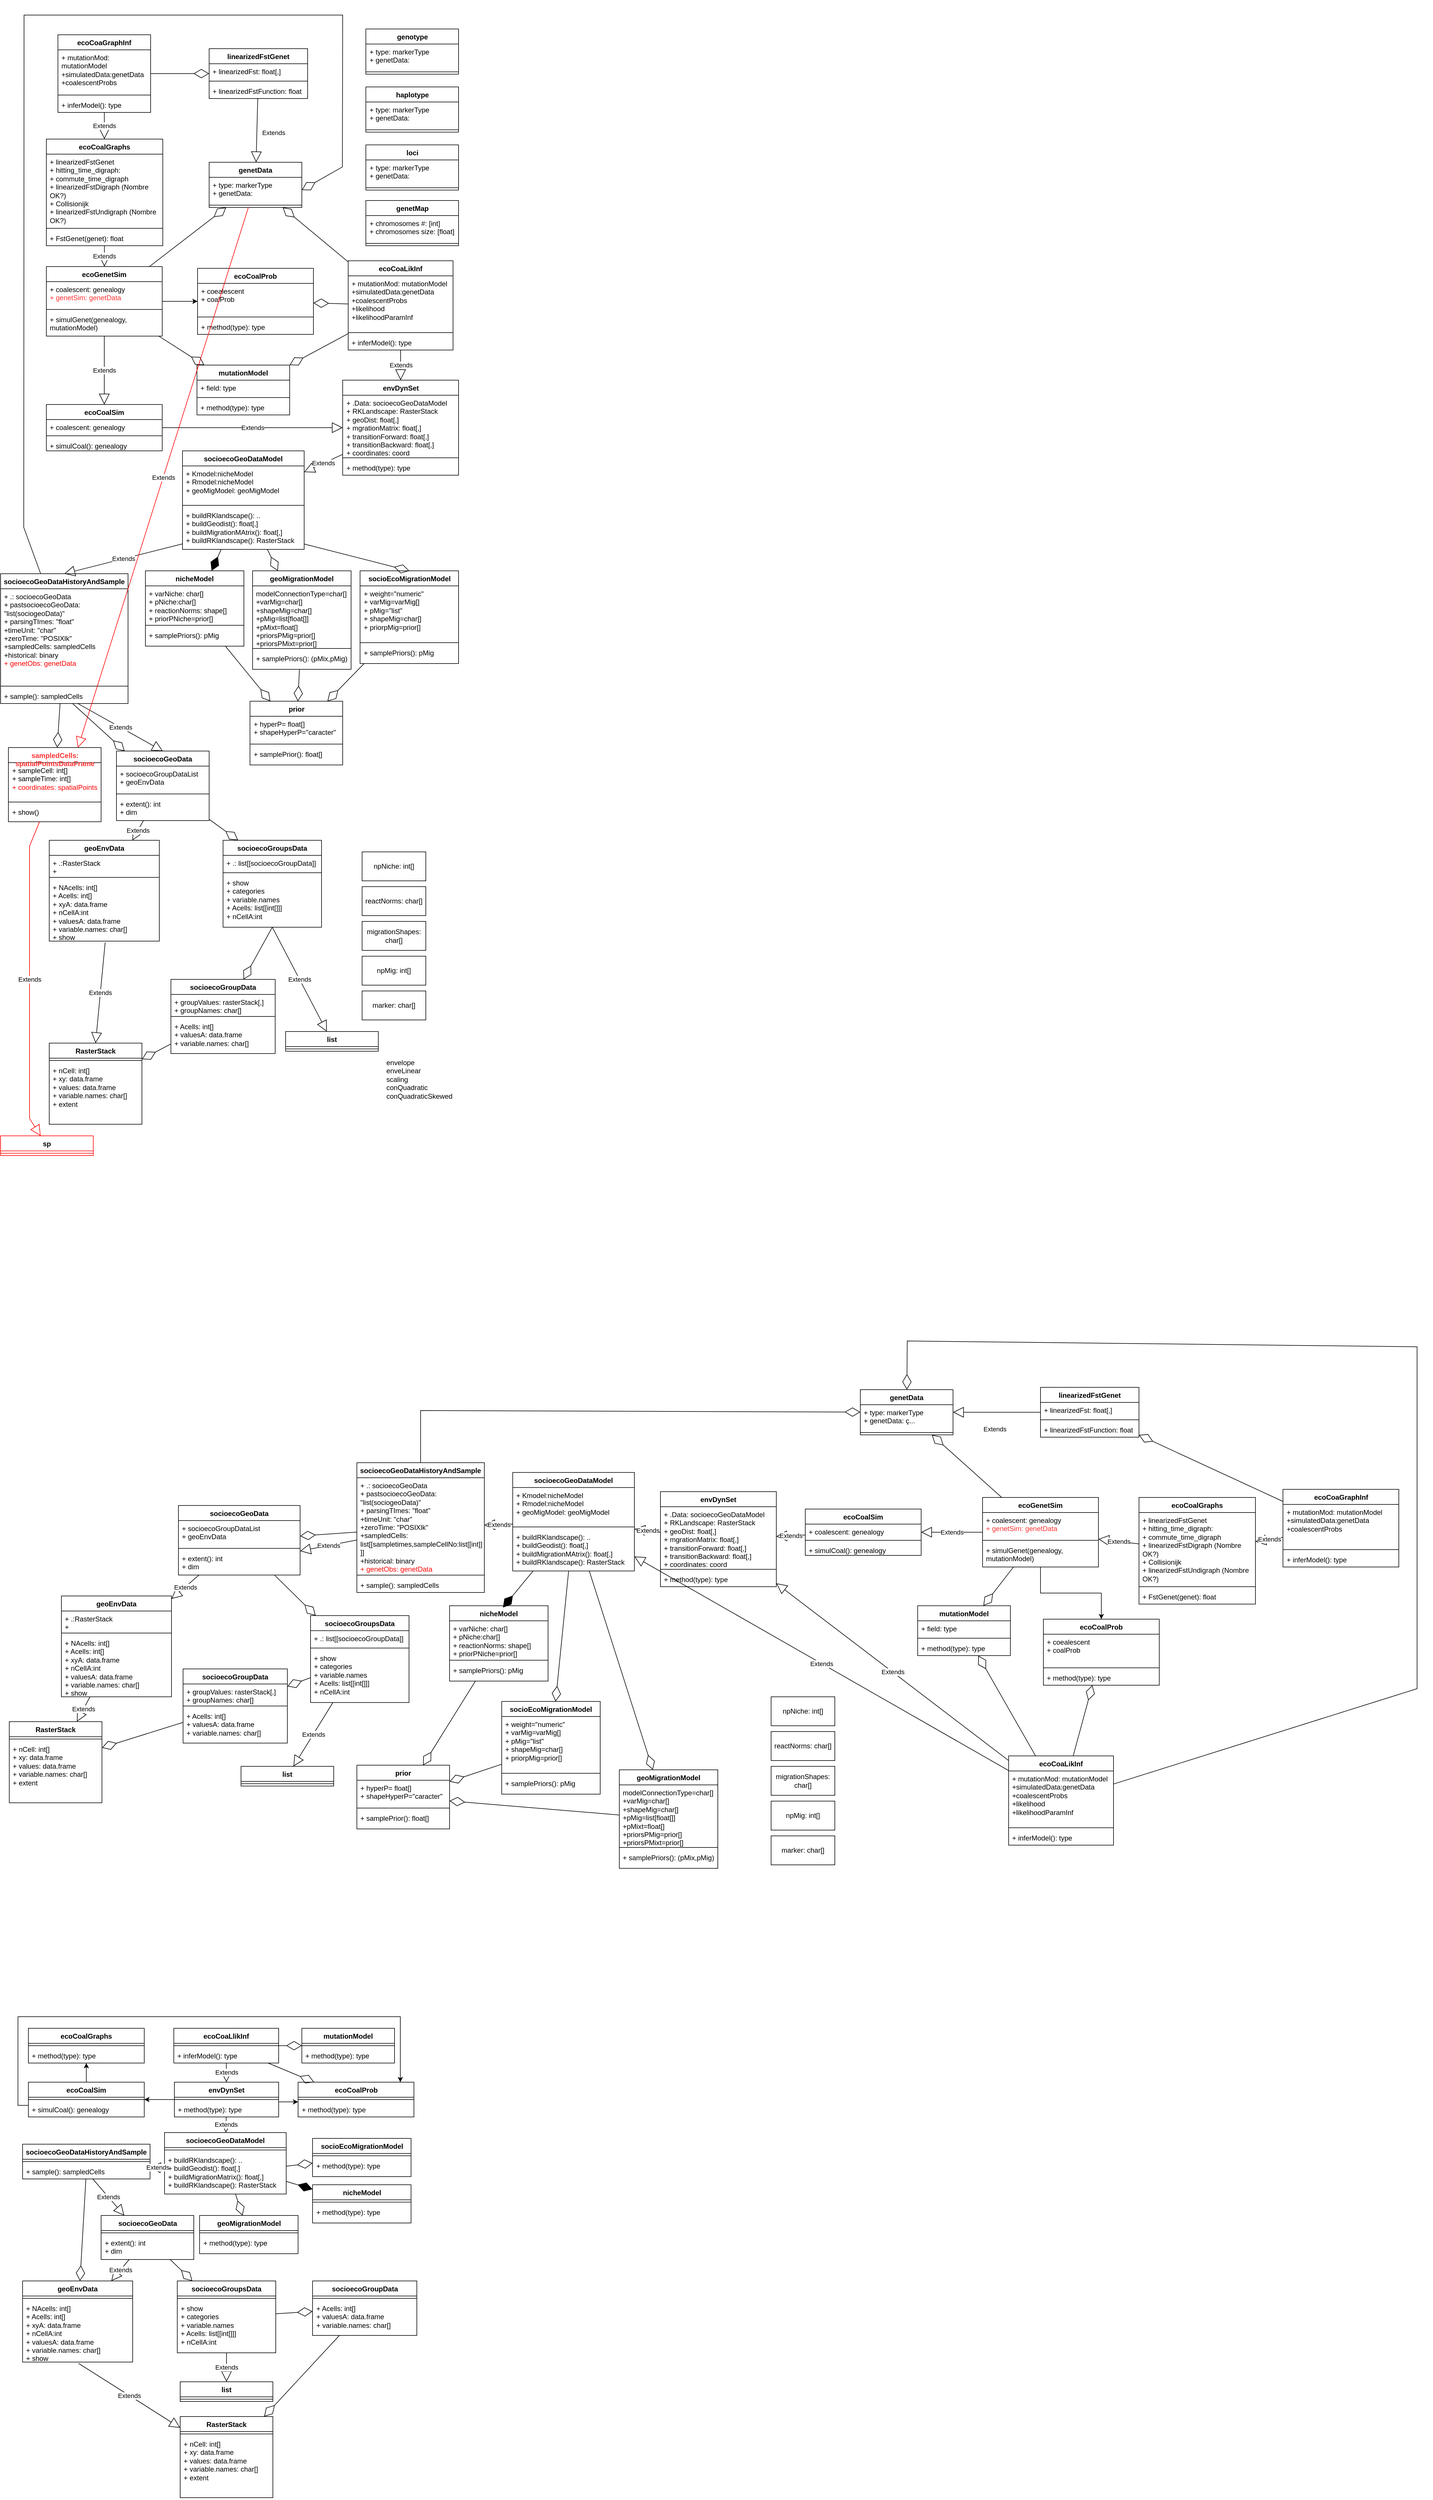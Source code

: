 <mxfile version="24.7.16">
  <diagram name="Page-1" id="Z6gb0_KSrEABv9Jm1-kw">
    <mxGraphModel dx="2069" dy="2558" grid="1" gridSize="10" guides="1" tooltips="1" connect="1" arrows="1" fold="1" page="1" pageScale="1" pageWidth="827" pageHeight="1169" math="0" shadow="0">
      <root>
        <mxCell id="0" />
        <mxCell id="1" parent="0" />
        <mxCell id="n09aio_ZxcxyVlvb_FAy-2" value="&lt;div&gt;RasterStack&lt;/div&gt;" style="swimlane;fontStyle=1;align=center;verticalAlign=top;childLayout=stackLayout;horizontal=1;startSize=26;horizontalStack=0;resizeParent=1;resizeParentMax=0;resizeLast=0;collapsible=1;marginBottom=0;whiteSpace=wrap;html=1;" parent="1" vertex="1">
          <mxGeometry x="94" y="700" width="160" height="140" as="geometry" />
        </mxCell>
        <mxCell id="Zex_I4kqIBt21-otJFnS-11" value="" style="line;strokeWidth=1;fillColor=none;align=left;verticalAlign=middle;spacingTop=-1;spacingLeft=3;spacingRight=3;rotatable=0;labelPosition=right;points=[];portConstraint=eastwest;strokeColor=inherit;" parent="n09aio_ZxcxyVlvb_FAy-2" vertex="1">
          <mxGeometry y="26" width="160" height="8" as="geometry" />
        </mxCell>
        <mxCell id="Zex_I4kqIBt21-otJFnS-9" value="&lt;div&gt;+ nCell: int[]&lt;br&gt;&lt;/div&gt;&lt;div&gt;+ xy: data.frame&lt;/div&gt;&lt;div&gt;+ values: data.frame&lt;/div&gt;&lt;div&gt;+ variable.names: char[]&lt;/div&gt;&lt;div&gt;+ extent&lt;br&gt;&lt;/div&gt;" style="text;strokeColor=none;fillColor=none;align=left;verticalAlign=top;spacingLeft=4;spacingRight=4;overflow=hidden;rotatable=0;points=[[0,0.5],[1,0.5]];portConstraint=eastwest;whiteSpace=wrap;html=1;" parent="n09aio_ZxcxyVlvb_FAy-2" vertex="1">
          <mxGeometry y="34" width="160" height="106" as="geometry" />
        </mxCell>
        <mxCell id="n09aio_ZxcxyVlvb_FAy-6" value="geoEnvData" style="swimlane;fontStyle=1;align=center;verticalAlign=top;childLayout=stackLayout;horizontal=1;startSize=26;horizontalStack=0;resizeParent=1;resizeParentMax=0;resizeLast=0;collapsible=1;marginBottom=0;whiteSpace=wrap;html=1;" parent="1" vertex="1">
          <mxGeometry x="94" y="350" width="190" height="174" as="geometry" />
        </mxCell>
        <mxCell id="Zex_I4kqIBt21-otJFnS-4" value="&lt;div&gt;+ .:RasterStack&lt;br&gt;&lt;/div&gt;&lt;div&gt;&lt;div&gt;+ layerConnectionTypes:character&lt;br&gt;&lt;/div&gt;&lt;/div&gt;" style="text;strokeColor=none;fillColor=none;align=left;verticalAlign=top;spacingLeft=4;spacingRight=4;overflow=hidden;rotatable=0;points=[[0,0.5],[1,0.5]];portConstraint=eastwest;whiteSpace=wrap;html=1;" parent="n09aio_ZxcxyVlvb_FAy-6" vertex="1">
          <mxGeometry y="26" width="190" height="34" as="geometry" />
        </mxCell>
        <mxCell id="Zex_I4kqIBt21-otJFnS-7" value="" style="line;strokeWidth=1;fillColor=none;align=left;verticalAlign=middle;spacingTop=-1;spacingLeft=3;spacingRight=3;rotatable=0;labelPosition=right;points=[];portConstraint=eastwest;strokeColor=inherit;" parent="n09aio_ZxcxyVlvb_FAy-6" vertex="1">
          <mxGeometry y="60" width="190" height="8" as="geometry" />
        </mxCell>
        <mxCell id="n09aio_ZxcxyVlvb_FAy-9" value="&lt;div&gt;+ NAcells: int[]&lt;br&gt;&lt;/div&gt;&lt;div&gt;+ Acells: int[]&lt;/div&gt;&lt;div&gt;+ xyA: data.frame&lt;/div&gt;&lt;div&gt;+ nCellA:int&lt;/div&gt;&lt;div&gt;+ valuesA: data.frame&lt;/div&gt;&lt;div&gt;+ variable.names: char[]&lt;/div&gt;&lt;div&gt;+ show&lt;br&gt;&lt;/div&gt;" style="text;strokeColor=none;fillColor=none;align=left;verticalAlign=top;spacingLeft=4;spacingRight=4;overflow=hidden;rotatable=0;points=[[0,0.5],[1,0.5]];portConstraint=eastwest;whiteSpace=wrap;html=1;" parent="n09aio_ZxcxyVlvb_FAy-6" vertex="1">
          <mxGeometry y="68" width="190" height="106" as="geometry" />
        </mxCell>
        <mxCell id="n09aio_ZxcxyVlvb_FAy-16" value="Extends" style="endArrow=block;endSize=16;endFill=0;html=1;rounded=0;entryX=0.5;entryY=0;entryDx=0;entryDy=0;exitX=0.508;exitY=1.021;exitDx=0;exitDy=0;exitPerimeter=0;" parent="1" source="n09aio_ZxcxyVlvb_FAy-9" target="n09aio_ZxcxyVlvb_FAy-2" edge="1">
          <mxGeometry width="160" relative="1" as="geometry">
            <mxPoint x="84" y="620" as="sourcePoint" />
            <mxPoint x="244" y="620" as="targetPoint" />
          </mxGeometry>
        </mxCell>
        <mxCell id="n09aio_ZxcxyVlvb_FAy-24" value="socioecoGroupsData" style="swimlane;fontStyle=1;align=center;verticalAlign=top;childLayout=stackLayout;horizontal=1;startSize=26;horizontalStack=0;resizeParent=1;resizeParentMax=0;resizeLast=0;collapsible=1;marginBottom=0;whiteSpace=wrap;html=1;" parent="1" vertex="1">
          <mxGeometry x="394" y="350" width="170" height="150" as="geometry" />
        </mxCell>
        <mxCell id="n09aio_ZxcxyVlvb_FAy-25" value="+ .: list[[socioecoGroupData]]" style="text;strokeColor=none;fillColor=none;align=left;verticalAlign=top;spacingLeft=4;spacingRight=4;overflow=hidden;rotatable=0;points=[[0,0.5],[1,0.5]];portConstraint=eastwest;whiteSpace=wrap;html=1;" parent="n09aio_ZxcxyVlvb_FAy-24" vertex="1">
          <mxGeometry y="26" width="170" height="26" as="geometry" />
        </mxCell>
        <mxCell id="n09aio_ZxcxyVlvb_FAy-26" value="" style="line;strokeWidth=1;fillColor=none;align=left;verticalAlign=middle;spacingTop=-1;spacingLeft=3;spacingRight=3;rotatable=0;labelPosition=right;points=[];portConstraint=eastwest;strokeColor=inherit;" parent="n09aio_ZxcxyVlvb_FAy-24" vertex="1">
          <mxGeometry y="52" width="170" height="8" as="geometry" />
        </mxCell>
        <mxCell id="n09aio_ZxcxyVlvb_FAy-27" value="&lt;div&gt;+ show&lt;/div&gt;&lt;div&gt;+ categories&lt;/div&gt;&lt;div&gt;+ variable.names&lt;br&gt;&lt;/div&gt;&lt;div&gt;&lt;div&gt;+ Acells: list[[int[]]]&lt;/div&gt;&lt;/div&gt;&lt;div&gt;+ nCellA:int&lt;/div&gt;" style="text;strokeColor=none;fillColor=none;align=left;verticalAlign=top;spacingLeft=4;spacingRight=4;overflow=hidden;rotatable=0;points=[[0,0.5],[1,0.5]];portConstraint=eastwest;whiteSpace=wrap;html=1;" parent="n09aio_ZxcxyVlvb_FAy-24" vertex="1">
          <mxGeometry y="60" width="170" height="90" as="geometry" />
        </mxCell>
        <mxCell id="n09aio_ZxcxyVlvb_FAy-28" value="list" style="swimlane;fontStyle=1;align=center;verticalAlign=top;childLayout=stackLayout;horizontal=1;startSize=26;horizontalStack=0;resizeParent=1;resizeParentMax=0;resizeLast=0;collapsible=1;marginBottom=0;whiteSpace=wrap;html=1;" parent="1" vertex="1">
          <mxGeometry x="502" y="680" width="160" height="34" as="geometry" />
        </mxCell>
        <mxCell id="n09aio_ZxcxyVlvb_FAy-29" value="" style="line;strokeWidth=1;fillColor=none;align=left;verticalAlign=middle;spacingTop=-1;spacingLeft=3;spacingRight=3;rotatable=0;labelPosition=right;points=[];portConstraint=eastwest;strokeColor=inherit;" parent="n09aio_ZxcxyVlvb_FAy-28" vertex="1">
          <mxGeometry y="26" width="160" height="8" as="geometry" />
        </mxCell>
        <mxCell id="n09aio_ZxcxyVlvb_FAy-30" value="Extends" style="endArrow=block;endSize=16;endFill=0;html=1;rounded=0;exitX=0.5;exitY=1;exitDx=0;exitDy=0;" parent="1" source="n09aio_ZxcxyVlvb_FAy-24" target="n09aio_ZxcxyVlvb_FAy-28" edge="1">
          <mxGeometry width="160" relative="1" as="geometry">
            <mxPoint x="514" y="550" as="sourcePoint" />
            <mxPoint x="394" y="600" as="targetPoint" />
          </mxGeometry>
        </mxCell>
        <mxCell id="n09aio_ZxcxyVlvb_FAy-31" value="" style="endArrow=diamondThin;endFill=0;endSize=24;html=1;rounded=0;exitX=0.5;exitY=1;exitDx=0;exitDy=0;" parent="1" source="n09aio_ZxcxyVlvb_FAy-24" target="euh3f-BjxaFIM77-lD3N-1" edge="1">
          <mxGeometry width="160" relative="1" as="geometry">
            <mxPoint x="514" y="610" as="sourcePoint" />
            <mxPoint x="394" y="580" as="targetPoint" />
          </mxGeometry>
        </mxCell>
        <mxCell id="n09aio_ZxcxyVlvb_FAy-32" value="socioecoGeoData" style="swimlane;fontStyle=1;align=center;verticalAlign=top;childLayout=stackLayout;horizontal=1;startSize=26;horizontalStack=0;resizeParent=1;resizeParentMax=0;resizeLast=0;collapsible=1;marginBottom=0;whiteSpace=wrap;html=1;" parent="1" vertex="1">
          <mxGeometry x="210" y="196" width="160" height="120" as="geometry" />
        </mxCell>
        <mxCell id="n09aio_ZxcxyVlvb_FAy-33" value="&lt;div&gt;+&amp;nbsp;socioecoGroupDataList&lt;/div&gt;&lt;div&gt;+ geoEnvData&lt;/div&gt;" style="text;strokeColor=none;fillColor=none;align=left;verticalAlign=top;spacingLeft=4;spacingRight=4;overflow=hidden;rotatable=0;points=[[0,0.5],[1,0.5]];portConstraint=eastwest;whiteSpace=wrap;html=1;" parent="n09aio_ZxcxyVlvb_FAy-32" vertex="1">
          <mxGeometry y="26" width="160" height="44" as="geometry" />
        </mxCell>
        <mxCell id="n09aio_ZxcxyVlvb_FAy-34" value="" style="line;strokeWidth=1;fillColor=none;align=left;verticalAlign=middle;spacingTop=-1;spacingLeft=3;spacingRight=3;rotatable=0;labelPosition=right;points=[];portConstraint=eastwest;strokeColor=inherit;" parent="n09aio_ZxcxyVlvb_FAy-32" vertex="1">
          <mxGeometry y="70" width="160" height="8" as="geometry" />
        </mxCell>
        <mxCell id="n09aio_ZxcxyVlvb_FAy-35" value="&lt;div&gt;+ extent(): int&lt;/div&gt;&lt;div&gt;+ dim&lt;br&gt;&lt;/div&gt;" style="text;strokeColor=none;fillColor=none;align=left;verticalAlign=top;spacingLeft=4;spacingRight=4;overflow=hidden;rotatable=0;points=[[0,0.5],[1,0.5]];portConstraint=eastwest;whiteSpace=wrap;html=1;" parent="n09aio_ZxcxyVlvb_FAy-32" vertex="1">
          <mxGeometry y="78" width="160" height="42" as="geometry" />
        </mxCell>
        <mxCell id="euh3f-BjxaFIM77-lD3N-1" value="socioecoGroupData" style="swimlane;fontStyle=1;align=center;verticalAlign=top;childLayout=stackLayout;horizontal=1;startSize=26;horizontalStack=0;resizeParent=1;resizeParentMax=0;resizeLast=0;collapsible=1;marginBottom=0;whiteSpace=wrap;html=1;" parent="1" vertex="1">
          <mxGeometry x="304" y="590" width="180" height="128" as="geometry" />
        </mxCell>
        <mxCell id="euh3f-BjxaFIM77-lD3N-2" value="&lt;div&gt;+ groupValues: rasterStack[,]&lt;/div&gt;&lt;div&gt;+ groupNames: char[]&lt;/div&gt;" style="text;strokeColor=none;fillColor=none;align=left;verticalAlign=top;spacingLeft=4;spacingRight=4;overflow=hidden;rotatable=0;points=[[0,0.5],[1,0.5]];portConstraint=eastwest;whiteSpace=wrap;html=1;" parent="euh3f-BjxaFIM77-lD3N-1" vertex="1">
          <mxGeometry y="26" width="180" height="34" as="geometry" />
        </mxCell>
        <mxCell id="euh3f-BjxaFIM77-lD3N-3" value="" style="line;strokeWidth=1;fillColor=none;align=left;verticalAlign=middle;spacingTop=-1;spacingLeft=3;spacingRight=3;rotatable=0;labelPosition=right;points=[];portConstraint=eastwest;strokeColor=inherit;" parent="euh3f-BjxaFIM77-lD3N-1" vertex="1">
          <mxGeometry y="60" width="180" height="8" as="geometry" />
        </mxCell>
        <mxCell id="euh3f-BjxaFIM77-lD3N-4" value="&lt;div&gt;+ Acells: int[]&lt;/div&gt;&lt;div&gt;+ valuesA: data.frame&lt;/div&gt;&lt;div&gt;+ variable.names: char[]&lt;br&gt;&lt;/div&gt;" style="text;strokeColor=none;fillColor=none;align=left;verticalAlign=top;spacingLeft=4;spacingRight=4;overflow=hidden;rotatable=0;points=[[0,0.5],[1,0.5]];portConstraint=eastwest;whiteSpace=wrap;html=1;" parent="euh3f-BjxaFIM77-lD3N-1" vertex="1">
          <mxGeometry y="68" width="180" height="60" as="geometry" />
        </mxCell>
        <mxCell id="euh3f-BjxaFIM77-lD3N-5" value="nicheModel" style="swimlane;fontStyle=1;align=center;verticalAlign=top;childLayout=stackLayout;horizontal=1;startSize=26;horizontalStack=0;resizeParent=1;resizeParentMax=0;resizeLast=0;collapsible=1;marginBottom=0;whiteSpace=wrap;html=1;" parent="1" vertex="1">
          <mxGeometry x="260" y="-115" width="170" height="130" as="geometry" />
        </mxCell>
        <mxCell id="euh3f-BjxaFIM77-lD3N-6" value="&lt;div&gt;+ varNiche: char[]&lt;br&gt;+ pNiche:char[]&lt;/div&gt;&lt;div&gt;&lt;div&gt;+ reactionNorms: shape[] &lt;br&gt;+ priorPNiche=prior[]&lt;/div&gt;&lt;div&gt;&lt;br&gt;&lt;/div&gt;&lt;div&gt;&lt;br&gt;&lt;br&gt;&lt;/div&gt;&lt;/div&gt;" style="text;strokeColor=none;fillColor=none;align=left;verticalAlign=top;spacingLeft=4;spacingRight=4;overflow=hidden;rotatable=0;points=[[0,0.5],[1,0.5]];portConstraint=eastwest;whiteSpace=wrap;html=1;" parent="euh3f-BjxaFIM77-lD3N-5" vertex="1">
          <mxGeometry y="26" width="170" height="64" as="geometry" />
        </mxCell>
        <mxCell id="euh3f-BjxaFIM77-lD3N-7" value="" style="line;strokeWidth=1;fillColor=none;align=left;verticalAlign=middle;spacingTop=-1;spacingLeft=3;spacingRight=3;rotatable=0;labelPosition=right;points=[];portConstraint=eastwest;strokeColor=inherit;" parent="euh3f-BjxaFIM77-lD3N-5" vertex="1">
          <mxGeometry y="90" width="170" height="8" as="geometry" />
        </mxCell>
        <mxCell id="euh3f-BjxaFIM77-lD3N-8" value="+ samplePriors(): pMig" style="text;strokeColor=none;fillColor=none;align=left;verticalAlign=top;spacingLeft=4;spacingRight=4;overflow=hidden;rotatable=0;points=[[0,0.5],[1,0.5]];portConstraint=eastwest;whiteSpace=wrap;html=1;" parent="euh3f-BjxaFIM77-lD3N-5" vertex="1">
          <mxGeometry y="98" width="170" height="32" as="geometry" />
        </mxCell>
        <mxCell id="euh3f-BjxaFIM77-lD3N-13" value="npNiche: int[]" style="html=1;whiteSpace=wrap;" parent="1" vertex="1">
          <mxGeometry x="634" y="370" width="110" height="50" as="geometry" />
        </mxCell>
        <mxCell id="euh3f-BjxaFIM77-lD3N-15" value="reactNorms: char[]" style="html=1;whiteSpace=wrap;" parent="1" vertex="1">
          <mxGeometry x="634" y="430" width="110" height="50" as="geometry" />
        </mxCell>
        <mxCell id="euh3f-BjxaFIM77-lD3N-16" value="migrationShapes: char[]" style="html=1;whiteSpace=wrap;" parent="1" vertex="1">
          <mxGeometry x="634" y="490" width="110" height="50" as="geometry" />
        </mxCell>
        <mxCell id="euh3f-BjxaFIM77-lD3N-17" value="npMig: int[]" style="html=1;whiteSpace=wrap;" parent="1" vertex="1">
          <mxGeometry x="634" y="550" width="110" height="50" as="geometry" />
        </mxCell>
        <mxCell id="euh3f-BjxaFIM77-lD3N-23" value="geoMigrationModel" style="swimlane;fontStyle=1;align=center;verticalAlign=top;childLayout=stackLayout;horizontal=1;startSize=26;horizontalStack=0;resizeParent=1;resizeParentMax=0;resizeLast=0;collapsible=1;marginBottom=0;whiteSpace=wrap;html=1;" parent="1" vertex="1">
          <mxGeometry x="445" y="-115" width="170" height="170" as="geometry" />
        </mxCell>
        <mxCell id="euh3f-BjxaFIM77-lD3N-24" value="&lt;div&gt;modelConnectionType=char[]&lt;/div&gt;&lt;div&gt;+varMig=char[]&lt;/div&gt;&lt;div&gt;+shapeMig=char[]&lt;/div&gt;&lt;div&gt;+pMig=list[float[]]&lt;/div&gt;&lt;div&gt;+pMixt=float[]&lt;/div&gt;&lt;div&gt;+priorsPMig=prior[]&lt;/div&gt;&lt;div&gt;+priorsPMixt=prior[]&lt;/div&gt;" style="text;strokeColor=none;fillColor=none;align=left;verticalAlign=top;spacingLeft=4;spacingRight=4;overflow=hidden;rotatable=0;points=[[0,0.5],[1,0.5]];portConstraint=eastwest;whiteSpace=wrap;html=1;" parent="euh3f-BjxaFIM77-lD3N-23" vertex="1">
          <mxGeometry y="26" width="170" height="104" as="geometry" />
        </mxCell>
        <mxCell id="euh3f-BjxaFIM77-lD3N-25" value="" style="line;strokeWidth=1;fillColor=none;align=left;verticalAlign=middle;spacingTop=-1;spacingLeft=3;spacingRight=3;rotatable=0;labelPosition=right;points=[];portConstraint=eastwest;strokeColor=inherit;" parent="euh3f-BjxaFIM77-lD3N-23" vertex="1">
          <mxGeometry y="130" width="170" height="8" as="geometry" />
        </mxCell>
        <mxCell id="euh3f-BjxaFIM77-lD3N-26" value="+ samplePriors(): (pMix,pMig)" style="text;strokeColor=none;fillColor=none;align=left;verticalAlign=top;spacingLeft=4;spacingRight=4;overflow=hidden;rotatable=0;points=[[0,0.5],[1,0.5]];portConstraint=eastwest;whiteSpace=wrap;html=1;" parent="euh3f-BjxaFIM77-lD3N-23" vertex="1">
          <mxGeometry y="138" width="170" height="32" as="geometry" />
        </mxCell>
        <mxCell id="euh3f-BjxaFIM77-lD3N-28" value="socioecoGeoDataHistoryAndSample" style="swimlane;fontStyle=1;align=center;verticalAlign=top;childLayout=stackLayout;horizontal=1;startSize=26;horizontalStack=0;resizeParent=1;resizeParentMax=0;resizeLast=0;collapsible=1;marginBottom=0;whiteSpace=wrap;html=1;" parent="1" vertex="1">
          <mxGeometry x="10" y="-110" width="220" height="224" as="geometry" />
        </mxCell>
        <mxCell id="euh3f-BjxaFIM77-lD3N-29" value="&lt;div&gt;+ .: socioecoGeoData&lt;/div&gt;&lt;div&gt;+ pastsocioecoGeoData: &quot;list(sociogeoData)&quot;&lt;br&gt;&lt;/div&gt;&lt;div&gt;+ parsingTImes: &quot;float&quot;&lt;/div&gt;&lt;div&gt;+timeUnit: &quot;char&quot;&lt;/div&gt;&lt;div&gt;+zeroTime: &quot;POSIXlk&quot;&lt;/div&gt;&lt;div&gt;+sampledCells: sampledCells&lt;br&gt;&lt;/div&gt;&lt;div&gt;+historical: binary&lt;br&gt;&lt;/div&gt;&lt;div align=&quot;left&quot;&gt;&lt;font color=&quot;#ff0000&quot;&gt;+ genetObs: genetData&lt;/font&gt;&lt;br&gt;&lt;/div&gt;&lt;div&gt;&lt;br&gt;&lt;/div&gt;&lt;div&gt;&lt;br&gt;&lt;/div&gt;" style="text;strokeColor=none;fillColor=none;align=left;verticalAlign=top;spacingLeft=4;spacingRight=4;overflow=hidden;rotatable=0;points=[[0,0.5],[1,0.5]];portConstraint=eastwest;whiteSpace=wrap;html=1;" parent="euh3f-BjxaFIM77-lD3N-28" vertex="1">
          <mxGeometry y="26" width="220" height="164" as="geometry" />
        </mxCell>
        <mxCell id="euh3f-BjxaFIM77-lD3N-30" value="" style="line;strokeWidth=1;fillColor=none;align=left;verticalAlign=middle;spacingTop=-1;spacingLeft=3;spacingRight=3;rotatable=0;labelPosition=right;points=[];portConstraint=eastwest;strokeColor=inherit;" parent="euh3f-BjxaFIM77-lD3N-28" vertex="1">
          <mxGeometry y="190" width="220" height="8" as="geometry" />
        </mxCell>
        <mxCell id="euh3f-BjxaFIM77-lD3N-31" value="+ sample(): sampledCells" style="text;strokeColor=none;fillColor=none;align=left;verticalAlign=top;spacingLeft=4;spacingRight=4;overflow=hidden;rotatable=0;points=[[0,0.5],[1,0.5]];portConstraint=eastwest;whiteSpace=wrap;html=1;" parent="euh3f-BjxaFIM77-lD3N-28" vertex="1">
          <mxGeometry y="198" width="220" height="26" as="geometry" />
        </mxCell>
        <mxCell id="euh3f-BjxaFIM77-lD3N-33" value="" style="endArrow=diamondThin;endFill=0;endSize=24;html=1;rounded=0;entryX=0.153;entryY=0;entryDx=0;entryDy=0;entryPerimeter=0;" parent="1" source="n09aio_ZxcxyVlvb_FAy-32" target="n09aio_ZxcxyVlvb_FAy-24" edge="1">
          <mxGeometry width="160" relative="1" as="geometry">
            <mxPoint x="314" y="310" as="sourcePoint" />
            <mxPoint x="184" y="410" as="targetPoint" />
          </mxGeometry>
        </mxCell>
        <mxCell id="euh3f-BjxaFIM77-lD3N-34" value="" style="endArrow=diamondThin;endFill=0;endSize=24;html=1;rounded=0;" parent="1" source="euh3f-BjxaFIM77-lD3N-31" target="n09aio_ZxcxyVlvb_FAy-32" edge="1">
          <mxGeometry width="160" relative="1" as="geometry">
            <mxPoint x="330" y="332" as="sourcePoint" />
            <mxPoint x="245" y="196" as="targetPoint" />
          </mxGeometry>
        </mxCell>
        <mxCell id="euh3f-BjxaFIM77-lD3N-35" value="socioecoGeoDataModel" style="swimlane;fontStyle=1;align=center;verticalAlign=top;childLayout=stackLayout;horizontal=1;startSize=26;horizontalStack=0;resizeParent=1;resizeParentMax=0;resizeLast=0;collapsible=1;marginBottom=0;whiteSpace=wrap;html=1;" parent="1" vertex="1">
          <mxGeometry x="324" y="-322" width="210" height="170" as="geometry" />
        </mxCell>
        <mxCell id="euh3f-BjxaFIM77-lD3N-36" value="&lt;div&gt;+ Kmodel:nicheModel&lt;br&gt;&lt;/div&gt;&lt;div&gt;+ Rmodel:nicheModel&lt;/div&gt;&lt;div&gt;+ geoMigModel: geoMigModel&lt;br&gt;&lt;/div&gt;" style="text;strokeColor=none;fillColor=none;align=left;verticalAlign=top;spacingLeft=4;spacingRight=4;overflow=hidden;rotatable=0;points=[[0,0.5],[1,0.5]];portConstraint=eastwest;whiteSpace=wrap;html=1;" parent="euh3f-BjxaFIM77-lD3N-35" vertex="1">
          <mxGeometry y="26" width="210" height="64" as="geometry" />
        </mxCell>
        <mxCell id="euh3f-BjxaFIM77-lD3N-37" value="" style="line;strokeWidth=1;fillColor=none;align=left;verticalAlign=middle;spacingTop=-1;spacingLeft=3;spacingRight=3;rotatable=0;labelPosition=right;points=[];portConstraint=eastwest;strokeColor=inherit;" parent="euh3f-BjxaFIM77-lD3N-35" vertex="1">
          <mxGeometry y="90" width="210" height="8" as="geometry" />
        </mxCell>
        <mxCell id="euh3f-BjxaFIM77-lD3N-38" value="&lt;div&gt;&lt;div&gt;+ buildRKlandscape(): ..&lt;/div&gt;&lt;div&gt;+ buildGeodist(): float[,]&lt;br&gt;&lt;/div&gt;&lt;div&gt;+ buildMigrationMAtrix(): float[,]&lt;/div&gt;+ buildRKlandscape(): RasterStack&lt;/div&gt;" style="text;strokeColor=none;fillColor=none;align=left;verticalAlign=top;spacingLeft=4;spacingRight=4;overflow=hidden;rotatable=0;points=[[0,0.5],[1,0.5]];portConstraint=eastwest;whiteSpace=wrap;html=1;" parent="euh3f-BjxaFIM77-lD3N-35" vertex="1">
          <mxGeometry y="98" width="210" height="72" as="geometry" />
        </mxCell>
        <mxCell id="euh3f-BjxaFIM77-lD3N-40" value="Extends" style="endArrow=block;endSize=16;endFill=0;html=1;rounded=0;entryX=0.5;entryY=0;entryDx=0;entryDy=0;" parent="1" source="euh3f-BjxaFIM77-lD3N-38" target="euh3f-BjxaFIM77-lD3N-28" edge="1">
          <mxGeometry width="160" relative="1" as="geometry">
            <mxPoint x="394" y="50" as="sourcePoint" />
            <mxPoint x="554" y="50" as="targetPoint" />
          </mxGeometry>
        </mxCell>
        <mxCell id="euh3f-BjxaFIM77-lD3N-42" value="" style="endArrow=diamondThin;endFill=0;endSize=24;html=1;rounded=0;" parent="1" source="euh3f-BjxaFIM77-lD3N-35" target="euh3f-BjxaFIM77-lD3N-23" edge="1">
          <mxGeometry width="160" relative="1" as="geometry">
            <mxPoint x="485" y="-6" as="sourcePoint" />
            <mxPoint x="505" y="180" as="targetPoint" />
          </mxGeometry>
        </mxCell>
        <mxCell id="euh3f-BjxaFIM77-lD3N-45" value="" style="endArrow=diamondThin;endFill=1;endSize=24;html=1;rounded=0;" parent="1" source="euh3f-BjxaFIM77-lD3N-35" target="euh3f-BjxaFIM77-lD3N-5" edge="1">
          <mxGeometry width="160" relative="1" as="geometry">
            <mxPoint x="394" y="110" as="sourcePoint" />
            <mxPoint x="494" y="170" as="targetPoint" />
          </mxGeometry>
        </mxCell>
        <mxCell id="euh3f-BjxaFIM77-lD3N-46" value="" style="endArrow=diamondThin;endFill=0;endSize=24;html=1;rounded=0;" parent="1" source="euh3f-BjxaFIM77-lD3N-1" target="n09aio_ZxcxyVlvb_FAy-2" edge="1">
          <mxGeometry width="160" relative="1" as="geometry">
            <mxPoint x="224" y="600" as="sourcePoint" />
            <mxPoint x="432" y="600" as="targetPoint" />
          </mxGeometry>
        </mxCell>
        <mxCell id="Zex_I4kqIBt21-otJFnS-1" value="Extends" style="endArrow=block;endSize=16;endFill=0;html=1;rounded=0;entryX=0.5;entryY=0;entryDx=0;entryDy=0;" parent="1" source="euh3f-BjxaFIM77-lD3N-31" target="n09aio_ZxcxyVlvb_FAy-32" edge="1">
          <mxGeometry width="160" relative="1" as="geometry">
            <mxPoint x="295.078" y="129" as="sourcePoint" />
            <mxPoint x="283" y="191" as="targetPoint" />
          </mxGeometry>
        </mxCell>
        <mxCell id="Zex_I4kqIBt21-otJFnS-8" value="Extends" style="endArrow=block;endSize=16;endFill=0;html=1;rounded=0;" parent="1" source="n09aio_ZxcxyVlvb_FAy-32" target="n09aio_ZxcxyVlvb_FAy-6" edge="1">
          <mxGeometry width="160" relative="1" as="geometry">
            <mxPoint x="313" y="134" as="sourcePoint" />
            <mxPoint x="154" y="240" as="targetPoint" />
          </mxGeometry>
        </mxCell>
        <mxCell id="HW8FJVynJS46o8FaBS7P-1" value="envelope&#xa;enveLinear&#xa;scaling&#xa;conQuadratic&#xa;conQuadraticSkewed&#xa;&#xa;" style="text;whiteSpace=wrap;" parent="1" vertex="1">
          <mxGeometry x="674" y="720" width="140" height="40" as="geometry" />
        </mxCell>
        <mxCell id="mUlPBs0OehojVBWcTJut-1" value="envDynSet" style="swimlane;fontStyle=1;align=center;verticalAlign=top;childLayout=stackLayout;horizontal=1;startSize=26;horizontalStack=0;resizeParent=1;resizeParentMax=0;resizeLast=0;collapsible=1;marginBottom=0;whiteSpace=wrap;html=1;" parent="1" vertex="1">
          <mxGeometry x="600.5" y="-444" width="200" height="164" as="geometry" />
        </mxCell>
        <mxCell id="mUlPBs0OehojVBWcTJut-2" value="&lt;div&gt;+ .Data: socioecoGeoDataModel&lt;br&gt;&lt;/div&gt;&lt;div&gt;+ RKLandscape: RasterStack&lt;/div&gt;&lt;div&gt;&lt;div&gt;+ geoDist: float[,]&lt;/div&gt;+ mgrationMatrix: float[,]&lt;/div&gt;+ transitionForward: float[,]&lt;div&gt;+ transitionBackward: float[,]&lt;/div&gt;&lt;div&gt;+ coordinates: coord&lt;br&gt;&lt;/div&gt;&lt;br&gt;&lt;div&gt;&lt;br&gt;&lt;/div&gt;&lt;div&gt;&lt;br&gt;&lt;/div&gt;" style="text;strokeColor=none;fillColor=none;align=left;verticalAlign=top;spacingLeft=4;spacingRight=4;overflow=hidden;rotatable=0;points=[[0,0.5],[1,0.5]];portConstraint=eastwest;whiteSpace=wrap;html=1;" parent="mUlPBs0OehojVBWcTJut-1" vertex="1">
          <mxGeometry y="26" width="200" height="104" as="geometry" />
        </mxCell>
        <mxCell id="mUlPBs0OehojVBWcTJut-3" value="" style="line;strokeWidth=1;fillColor=none;align=left;verticalAlign=middle;spacingTop=-1;spacingLeft=3;spacingRight=3;rotatable=0;labelPosition=right;points=[];portConstraint=eastwest;strokeColor=inherit;" parent="mUlPBs0OehojVBWcTJut-1" vertex="1">
          <mxGeometry y="130" width="200" height="8" as="geometry" />
        </mxCell>
        <mxCell id="mUlPBs0OehojVBWcTJut-4" value="+ method(type): type" style="text;strokeColor=none;fillColor=none;align=left;verticalAlign=top;spacingLeft=4;spacingRight=4;overflow=hidden;rotatable=0;points=[[0,0.5],[1,0.5]];portConstraint=eastwest;whiteSpace=wrap;html=1;" parent="mUlPBs0OehojVBWcTJut-1" vertex="1">
          <mxGeometry y="138" width="200" height="26" as="geometry" />
        </mxCell>
        <mxCell id="mUlPBs0OehojVBWcTJut-6" value="Extends" style="endArrow=block;endSize=16;endFill=0;html=1;rounded=0;" parent="1" source="mUlPBs0OehojVBWcTJut-1" target="euh3f-BjxaFIM77-lD3N-35" edge="1">
          <mxGeometry width="160" relative="1" as="geometry">
            <mxPoint x="454" y="-34" as="sourcePoint" />
            <mxPoint x="334" y="-20" as="targetPoint" />
          </mxGeometry>
        </mxCell>
        <mxCell id="_K4OWj6VhO3JEERv6Nd--14" value="" style="edgeStyle=orthogonalEdgeStyle;rounded=0;orthogonalLoop=1;jettySize=auto;html=1;" parent="1" source="_K4OWj6VhO3JEERv6Nd--1" target="_K4OWj6VhO3JEERv6Nd--10" edge="1">
          <mxGeometry relative="1" as="geometry" />
        </mxCell>
        <mxCell id="_K4OWj6VhO3JEERv6Nd--1" value="ecoGenetSim" style="swimlane;fontStyle=1;align=center;verticalAlign=top;childLayout=stackLayout;horizontal=1;startSize=26;horizontalStack=0;resizeParent=1;resizeParentMax=0;resizeLast=0;collapsible=1;marginBottom=0;whiteSpace=wrap;html=1;" parent="1" vertex="1">
          <mxGeometry x="89" y="-640" width="200" height="120" as="geometry" />
        </mxCell>
        <mxCell id="_K4OWj6VhO3JEERv6Nd--2" value="&lt;div&gt;+ coalescent: genealogy&lt;/div&gt;&lt;div&gt;&lt;font color=&quot;#ff3333&quot;&gt;+ genetSim: genetData&lt;/font&gt;&lt;br&gt;&lt;/div&gt;&lt;div&gt;&lt;br&gt;&lt;div&gt;&lt;br&gt;&lt;br&gt;&lt;/div&gt;&lt;/div&gt;" style="text;strokeColor=none;fillColor=none;align=left;verticalAlign=top;spacingLeft=4;spacingRight=4;overflow=hidden;rotatable=0;points=[[0,0.5],[1,0.5]];portConstraint=eastwest;whiteSpace=wrap;html=1;" parent="_K4OWj6VhO3JEERv6Nd--1" vertex="1">
          <mxGeometry y="26" width="200" height="44" as="geometry" />
        </mxCell>
        <mxCell id="_K4OWj6VhO3JEERv6Nd--3" value="" style="line;strokeWidth=1;fillColor=none;align=left;verticalAlign=middle;spacingTop=-1;spacingLeft=3;spacingRight=3;rotatable=0;labelPosition=right;points=[];portConstraint=eastwest;strokeColor=inherit;" parent="_K4OWj6VhO3JEERv6Nd--1" vertex="1">
          <mxGeometry y="70" width="200" height="8" as="geometry" />
        </mxCell>
        <mxCell id="_K4OWj6VhO3JEERv6Nd--4" value="&lt;div&gt;+ simulGenet(genealogy, mutationModel)&lt;br&gt;&lt;/div&gt;" style="text;strokeColor=none;fillColor=none;align=left;verticalAlign=top;spacingLeft=4;spacingRight=4;overflow=hidden;rotatable=0;points=[[0,0.5],[1,0.5]];portConstraint=eastwest;whiteSpace=wrap;html=1;" parent="_K4OWj6VhO3JEERv6Nd--1" vertex="1">
          <mxGeometry y="78" width="200" height="42" as="geometry" />
        </mxCell>
        <mxCell id="_K4OWj6VhO3JEERv6Nd--6" value="ecoCoalGraphs" style="swimlane;fontStyle=1;align=center;verticalAlign=top;childLayout=stackLayout;horizontal=1;startSize=26;horizontalStack=0;resizeParent=1;resizeParentMax=0;resizeLast=0;collapsible=1;marginBottom=0;whiteSpace=wrap;html=1;" parent="1" vertex="1">
          <mxGeometry x="89" y="-860" width="201" height="184" as="geometry" />
        </mxCell>
        <mxCell id="_K4OWj6VhO3JEERv6Nd--7" value="&lt;div&gt;+ linearizedFstGenet&lt;br&gt;&lt;/div&gt;&lt;div&gt;+ hitting_time_digraph:&lt;/div&gt;&lt;div&gt;&lt;div&gt;+ commute_time_digraph&lt;/div&gt;&lt;div&gt;+ linearizedFstDigraph (Nombre OK?)&lt;br&gt;&lt;div&gt;+ Collisionijk&lt;/div&gt;+ linearizedFstUndigraph (Nombre OK?)&lt;br&gt;&lt;br&gt;&lt;/div&gt;&lt;/div&gt;" style="text;strokeColor=none;fillColor=none;align=left;verticalAlign=top;spacingLeft=4;spacingRight=4;overflow=hidden;rotatable=0;points=[[0,0.5],[1,0.5]];portConstraint=eastwest;whiteSpace=wrap;html=1;" parent="_K4OWj6VhO3JEERv6Nd--6" vertex="1">
          <mxGeometry y="26" width="201" height="124" as="geometry" />
        </mxCell>
        <mxCell id="_K4OWj6VhO3JEERv6Nd--8" value="" style="line;strokeWidth=1;fillColor=none;align=left;verticalAlign=middle;spacingTop=-1;spacingLeft=3;spacingRight=3;rotatable=0;labelPosition=right;points=[];portConstraint=eastwest;strokeColor=inherit;" parent="_K4OWj6VhO3JEERv6Nd--6" vertex="1">
          <mxGeometry y="150" width="201" height="8" as="geometry" />
        </mxCell>
        <mxCell id="_K4OWj6VhO3JEERv6Nd--9" value="+ FstGenet(genet): float" style="text;strokeColor=none;fillColor=none;align=left;verticalAlign=top;spacingLeft=4;spacingRight=4;overflow=hidden;rotatable=0;points=[[0,0.5],[1,0.5]];portConstraint=eastwest;whiteSpace=wrap;html=1;" parent="_K4OWj6VhO3JEERv6Nd--6" vertex="1">
          <mxGeometry y="158" width="201" height="26" as="geometry" />
        </mxCell>
        <mxCell id="_K4OWj6VhO3JEERv6Nd--10" value="ecoCoalProb" style="swimlane;fontStyle=1;align=center;verticalAlign=top;childLayout=stackLayout;horizontal=1;startSize=26;horizontalStack=0;resizeParent=1;resizeParentMax=0;resizeLast=0;collapsible=1;marginBottom=0;whiteSpace=wrap;html=1;" parent="1" vertex="1">
          <mxGeometry x="350" y="-637" width="200" height="114" as="geometry" />
        </mxCell>
        <mxCell id="_K4OWj6VhO3JEERv6Nd--11" value="&lt;div&gt;+ coealescent&lt;/div&gt;&lt;div&gt;+ coalProb&lt;/div&gt;&lt;div&gt;&lt;div&gt;&lt;br&gt;&lt;/div&gt;&lt;div&gt;&lt;br&gt;&lt;br&gt;&lt;/div&gt;&lt;/div&gt;" style="text;strokeColor=none;fillColor=none;align=left;verticalAlign=top;spacingLeft=4;spacingRight=4;overflow=hidden;rotatable=0;points=[[0,0.5],[1,0.5]];portConstraint=eastwest;whiteSpace=wrap;html=1;" parent="_K4OWj6VhO3JEERv6Nd--10" vertex="1">
          <mxGeometry y="26" width="200" height="54" as="geometry" />
        </mxCell>
        <mxCell id="_K4OWj6VhO3JEERv6Nd--12" value="" style="line;strokeWidth=1;fillColor=none;align=left;verticalAlign=middle;spacingTop=-1;spacingLeft=3;spacingRight=3;rotatable=0;labelPosition=right;points=[];portConstraint=eastwest;strokeColor=inherit;" parent="_K4OWj6VhO3JEERv6Nd--10" vertex="1">
          <mxGeometry y="80" width="200" height="8" as="geometry" />
        </mxCell>
        <mxCell id="_K4OWj6VhO3JEERv6Nd--13" value="+ method(type): type" style="text;strokeColor=none;fillColor=none;align=left;verticalAlign=top;spacingLeft=4;spacingRight=4;overflow=hidden;rotatable=0;points=[[0,0.5],[1,0.5]];portConstraint=eastwest;whiteSpace=wrap;html=1;" parent="_K4OWj6VhO3JEERv6Nd--10" vertex="1">
          <mxGeometry y="88" width="200" height="26" as="geometry" />
        </mxCell>
        <mxCell id="fhYH8X8L3PKGoM4BoWbg-6" value="socioEcoMigrationModel" style="swimlane;fontStyle=1;align=center;verticalAlign=top;childLayout=stackLayout;horizontal=1;startSize=26;horizontalStack=0;resizeParent=1;resizeParentMax=0;resizeLast=0;collapsible=1;marginBottom=0;whiteSpace=wrap;html=1;" parent="1" vertex="1">
          <mxGeometry x="630.5" y="-115" width="170" height="160" as="geometry" />
        </mxCell>
        <mxCell id="fhYH8X8L3PKGoM4BoWbg-7" value="&lt;div&gt;+ weight=&quot;numeric&quot;&lt;/div&gt;&lt;div&gt;+ varMig=varMig[]&lt;br&gt;&lt;/div&gt;&lt;div&gt;+ pMig=&quot;list&quot;&lt;/div&gt;&lt;div&gt;&lt;div&gt;+ shapeMig=char[]&lt;/div&gt;&lt;/div&gt;&lt;div&gt;&lt;div&gt;+ priorpMig=prior[]&lt;/div&gt;&lt;/div&gt;" style="text;strokeColor=none;fillColor=none;align=left;verticalAlign=top;spacingLeft=4;spacingRight=4;overflow=hidden;rotatable=0;points=[[0,0.5],[1,0.5]];portConstraint=eastwest;whiteSpace=wrap;html=1;" parent="fhYH8X8L3PKGoM4BoWbg-6" vertex="1">
          <mxGeometry y="26" width="170" height="94" as="geometry" />
        </mxCell>
        <mxCell id="fhYH8X8L3PKGoM4BoWbg-8" value="" style="line;strokeWidth=1;fillColor=none;align=left;verticalAlign=middle;spacingTop=-1;spacingLeft=3;spacingRight=3;rotatable=0;labelPosition=right;points=[];portConstraint=eastwest;strokeColor=inherit;" parent="fhYH8X8L3PKGoM4BoWbg-6" vertex="1">
          <mxGeometry y="120" width="170" height="8" as="geometry" />
        </mxCell>
        <mxCell id="fhYH8X8L3PKGoM4BoWbg-9" value="+ samplePriors(): pMig" style="text;strokeColor=none;fillColor=none;align=left;verticalAlign=top;spacingLeft=4;spacingRight=4;overflow=hidden;rotatable=0;points=[[0,0.5],[1,0.5]];portConstraint=eastwest;whiteSpace=wrap;html=1;" parent="fhYH8X8L3PKGoM4BoWbg-6" vertex="1">
          <mxGeometry y="128" width="170" height="32" as="geometry" />
        </mxCell>
        <mxCell id="fhYH8X8L3PKGoM4BoWbg-10" value="" style="endArrow=diamondThin;endFill=0;endSize=24;html=1;rounded=0;entryX=0.5;entryY=0;entryDx=0;entryDy=0;" parent="1" source="euh3f-BjxaFIM77-lD3N-38" target="fhYH8X8L3PKGoM4BoWbg-6" edge="1">
          <mxGeometry width="160" relative="1" as="geometry">
            <mxPoint x="555" y="-10" as="sourcePoint" />
            <mxPoint x="547" y="160" as="targetPoint" />
          </mxGeometry>
        </mxCell>
        <mxCell id="c0SSLgtnGO3cboPd4Nja-5" value="marker: char[]" style="html=1;whiteSpace=wrap;" parent="1" vertex="1">
          <mxGeometry x="634" y="610" width="110" height="50" as="geometry" />
        </mxCell>
        <mxCell id="c0SSLgtnGO3cboPd4Nja-6" value="ecoCoaLikInf" style="swimlane;fontStyle=1;align=center;verticalAlign=top;childLayout=stackLayout;horizontal=1;startSize=26;horizontalStack=0;resizeParent=1;resizeParentMax=0;resizeLast=0;collapsible=1;marginBottom=0;whiteSpace=wrap;html=1;" parent="1" vertex="1">
          <mxGeometry x="610" y="-650" width="181" height="154" as="geometry" />
        </mxCell>
        <mxCell id="c0SSLgtnGO3cboPd4Nja-7" value="&lt;div&gt;+ mutationMod: mutationModel&lt;br&gt;&lt;/div&gt;&lt;div&gt;+simulatedData:genetData&lt;/div&gt;&lt;div&gt;+coalescentProbs&lt;br&gt;+likelihood&lt;/div&gt;&lt;div&gt;+likelihoodParamInf&lt;br&gt;&lt;/div&gt;&lt;div&gt;&lt;br&gt;&lt;/div&gt;" style="text;strokeColor=none;fillColor=none;align=left;verticalAlign=top;spacingLeft=4;spacingRight=4;overflow=hidden;rotatable=0;points=[[0,0.5],[1,0.5]];portConstraint=eastwest;whiteSpace=wrap;html=1;" parent="c0SSLgtnGO3cboPd4Nja-6" vertex="1">
          <mxGeometry y="26" width="181" height="94" as="geometry" />
        </mxCell>
        <mxCell id="c0SSLgtnGO3cboPd4Nja-8" value="" style="line;strokeWidth=1;fillColor=none;align=left;verticalAlign=middle;spacingTop=-1;spacingLeft=3;spacingRight=3;rotatable=0;labelPosition=right;points=[];portConstraint=eastwest;strokeColor=inherit;" parent="c0SSLgtnGO3cboPd4Nja-6" vertex="1">
          <mxGeometry y="120" width="181" height="8" as="geometry" />
        </mxCell>
        <mxCell id="c0SSLgtnGO3cboPd4Nja-9" value="+ inferModel(): type" style="text;strokeColor=none;fillColor=none;align=left;verticalAlign=top;spacingLeft=4;spacingRight=4;overflow=hidden;rotatable=0;points=[[0,0.5],[1,0.5]];portConstraint=eastwest;whiteSpace=wrap;html=1;" parent="c0SSLgtnGO3cboPd4Nja-6" vertex="1">
          <mxGeometry y="128" width="181" height="26" as="geometry" />
        </mxCell>
        <mxCell id="c0SSLgtnGO3cboPd4Nja-11" value="genetData" style="swimlane;fontStyle=1;align=center;verticalAlign=top;childLayout=stackLayout;horizontal=1;startSize=26;horizontalStack=0;resizeParent=1;resizeParentMax=0;resizeLast=0;collapsible=1;marginBottom=0;whiteSpace=wrap;html=1;" parent="1" vertex="1">
          <mxGeometry x="370" y="-820" width="160" height="78" as="geometry" />
        </mxCell>
        <mxCell id="c0SSLgtnGO3cboPd4Nja-12" value="&lt;div&gt;+ type: markerType&lt;/div&gt;&lt;div&gt;+ genetData: &lt;br&gt;&lt;/div&gt;" style="text;strokeColor=none;fillColor=none;align=left;verticalAlign=top;spacingLeft=4;spacingRight=4;overflow=hidden;rotatable=0;points=[[0,0.5],[1,0.5]];portConstraint=eastwest;whiteSpace=wrap;html=1;" parent="c0SSLgtnGO3cboPd4Nja-11" vertex="1">
          <mxGeometry y="26" width="160" height="44" as="geometry" />
        </mxCell>
        <mxCell id="c0SSLgtnGO3cboPd4Nja-13" value="" style="line;strokeWidth=1;fillColor=none;align=left;verticalAlign=middle;spacingTop=-1;spacingLeft=3;spacingRight=3;rotatable=0;labelPosition=right;points=[];portConstraint=eastwest;strokeColor=inherit;" parent="c0SSLgtnGO3cboPd4Nja-11" vertex="1">
          <mxGeometry y="70" width="160" height="8" as="geometry" />
        </mxCell>
        <mxCell id="c0SSLgtnGO3cboPd4Nja-15" value="" style="endArrow=diamondThin;endFill=0;endSize=24;html=1;rounded=0;" parent="1" source="_K4OWj6VhO3JEERv6Nd--1" target="c0SSLgtnGO3cboPd4Nja-11" edge="1">
          <mxGeometry width="160" relative="1" as="geometry">
            <mxPoint x="489" y="510" as="sourcePoint" />
            <mxPoint x="439" y="600" as="targetPoint" />
          </mxGeometry>
        </mxCell>
        <mxCell id="c0SSLgtnGO3cboPd4Nja-16" value="Extends" style="endArrow=block;endSize=16;endFill=0;html=1;rounded=0;" parent="1" source="c0SSLgtnGO3cboPd4Nja-9" target="mUlPBs0OehojVBWcTJut-1" edge="1">
          <mxGeometry width="160" relative="1" as="geometry">
            <mxPoint x="459" y="-313" as="sourcePoint" />
            <mxPoint x="449" y="-480" as="targetPoint" />
          </mxGeometry>
        </mxCell>
        <mxCell id="c0SSLgtnGO3cboPd4Nja-17" value="" style="endArrow=diamondThin;endFill=0;endSize=24;html=1;rounded=0;" parent="1" source="c0SSLgtnGO3cboPd4Nja-6" target="_K4OWj6VhO3JEERv6Nd--10" edge="1">
          <mxGeometry width="160" relative="1" as="geometry">
            <mxPoint x="478" y="-688.5" as="sourcePoint" />
            <mxPoint x="528" y="-461.5" as="targetPoint" />
          </mxGeometry>
        </mxCell>
        <mxCell id="c0SSLgtnGO3cboPd4Nja-18" value="mutationModel" style="swimlane;fontStyle=1;align=center;verticalAlign=top;childLayout=stackLayout;horizontal=1;startSize=26;horizontalStack=0;resizeParent=1;resizeParentMax=0;resizeLast=0;collapsible=1;marginBottom=0;whiteSpace=wrap;html=1;" parent="1" vertex="1">
          <mxGeometry x="349" y="-470" width="160" height="86" as="geometry" />
        </mxCell>
        <mxCell id="c0SSLgtnGO3cboPd4Nja-19" value="+ field: type" style="text;strokeColor=none;fillColor=none;align=left;verticalAlign=top;spacingLeft=4;spacingRight=4;overflow=hidden;rotatable=0;points=[[0,0.5],[1,0.5]];portConstraint=eastwest;whiteSpace=wrap;html=1;" parent="c0SSLgtnGO3cboPd4Nja-18" vertex="1">
          <mxGeometry y="26" width="160" height="26" as="geometry" />
        </mxCell>
        <mxCell id="c0SSLgtnGO3cboPd4Nja-20" value="" style="line;strokeWidth=1;fillColor=none;align=left;verticalAlign=middle;spacingTop=-1;spacingLeft=3;spacingRight=3;rotatable=0;labelPosition=right;points=[];portConstraint=eastwest;strokeColor=inherit;" parent="c0SSLgtnGO3cboPd4Nja-18" vertex="1">
          <mxGeometry y="52" width="160" height="8" as="geometry" />
        </mxCell>
        <mxCell id="c0SSLgtnGO3cboPd4Nja-21" value="+ method(type): type" style="text;strokeColor=none;fillColor=none;align=left;verticalAlign=top;spacingLeft=4;spacingRight=4;overflow=hidden;rotatable=0;points=[[0,0.5],[1,0.5]];portConstraint=eastwest;whiteSpace=wrap;html=1;" parent="c0SSLgtnGO3cboPd4Nja-18" vertex="1">
          <mxGeometry y="60" width="160" height="26" as="geometry" />
        </mxCell>
        <mxCell id="c0SSLgtnGO3cboPd4Nja-22" value="" style="endArrow=diamondThin;endFill=0;endSize=24;html=1;rounded=0;" parent="1" source="c0SSLgtnGO3cboPd4Nja-6" target="c0SSLgtnGO3cboPd4Nja-18" edge="1">
          <mxGeometry width="160" relative="1" as="geometry">
            <mxPoint x="584" y="-654" as="sourcePoint" />
            <mxPoint x="528" y="-686" as="targetPoint" />
          </mxGeometry>
        </mxCell>
        <mxCell id="c0SSLgtnGO3cboPd4Nja-23" value="ecoCoaGraphInf" style="swimlane;fontStyle=1;align=center;verticalAlign=top;childLayout=stackLayout;horizontal=1;startSize=26;horizontalStack=0;resizeParent=1;resizeParentMax=0;resizeLast=0;collapsible=1;marginBottom=0;whiteSpace=wrap;html=1;" parent="1" vertex="1">
          <mxGeometry x="109" y="-1040" width="160" height="134" as="geometry" />
        </mxCell>
        <mxCell id="c0SSLgtnGO3cboPd4Nja-24" value="&lt;div&gt;+ mutationMod: mutationModel&lt;br&gt;&lt;/div&gt;&lt;div&gt;+simulatedData:genetData&lt;/div&gt;&lt;div&gt;+coalescentProbs&lt;/div&gt;&lt;div&gt;&lt;br&gt;&lt;/div&gt;" style="text;strokeColor=none;fillColor=none;align=left;verticalAlign=top;spacingLeft=4;spacingRight=4;overflow=hidden;rotatable=0;points=[[0,0.5],[1,0.5]];portConstraint=eastwest;whiteSpace=wrap;html=1;" parent="c0SSLgtnGO3cboPd4Nja-23" vertex="1">
          <mxGeometry y="26" width="160" height="74" as="geometry" />
        </mxCell>
        <mxCell id="c0SSLgtnGO3cboPd4Nja-25" value="" style="line;strokeWidth=1;fillColor=none;align=left;verticalAlign=middle;spacingTop=-1;spacingLeft=3;spacingRight=3;rotatable=0;labelPosition=right;points=[];portConstraint=eastwest;strokeColor=inherit;" parent="c0SSLgtnGO3cboPd4Nja-23" vertex="1">
          <mxGeometry y="100" width="160" height="8" as="geometry" />
        </mxCell>
        <mxCell id="c0SSLgtnGO3cboPd4Nja-26" value="+ inferModel(): type" style="text;strokeColor=none;fillColor=none;align=left;verticalAlign=top;spacingLeft=4;spacingRight=4;overflow=hidden;rotatable=0;points=[[0,0.5],[1,0.5]];portConstraint=eastwest;whiteSpace=wrap;html=1;" parent="c0SSLgtnGO3cboPd4Nja-23" vertex="1">
          <mxGeometry y="108" width="160" height="26" as="geometry" />
        </mxCell>
        <mxCell id="qsnxfp2OyxdYE0fEjemA-1" value="linearizedFstGenet" style="swimlane;fontStyle=1;align=center;verticalAlign=top;childLayout=stackLayout;horizontal=1;startSize=26;horizontalStack=0;resizeParent=1;resizeParentMax=0;resizeLast=0;collapsible=1;marginBottom=0;whiteSpace=wrap;html=1;" parent="1" vertex="1">
          <mxGeometry x="370" y="-1016" width="170" height="86" as="geometry" />
        </mxCell>
        <mxCell id="qsnxfp2OyxdYE0fEjemA-2" value="+ linearizedFst: float[,]" style="text;strokeColor=none;fillColor=none;align=left;verticalAlign=top;spacingLeft=4;spacingRight=4;overflow=hidden;rotatable=0;points=[[0,0.5],[1,0.5]];portConstraint=eastwest;whiteSpace=wrap;html=1;" parent="qsnxfp2OyxdYE0fEjemA-1" vertex="1">
          <mxGeometry y="26" width="170" height="26" as="geometry" />
        </mxCell>
        <mxCell id="qsnxfp2OyxdYE0fEjemA-3" value="" style="line;strokeWidth=1;fillColor=none;align=left;verticalAlign=middle;spacingTop=-1;spacingLeft=3;spacingRight=3;rotatable=0;labelPosition=right;points=[];portConstraint=eastwest;strokeColor=inherit;" parent="qsnxfp2OyxdYE0fEjemA-1" vertex="1">
          <mxGeometry y="52" width="170" height="8" as="geometry" />
        </mxCell>
        <mxCell id="qsnxfp2OyxdYE0fEjemA-4" value="+ linearizedFstFunction: float" style="text;strokeColor=none;fillColor=none;align=left;verticalAlign=top;spacingLeft=4;spacingRight=4;overflow=hidden;rotatable=0;points=[[0,0.5],[1,0.5]];portConstraint=eastwest;whiteSpace=wrap;html=1;" parent="qsnxfp2OyxdYE0fEjemA-1" vertex="1">
          <mxGeometry y="60" width="170" height="26" as="geometry" />
        </mxCell>
        <mxCell id="qsnxfp2OyxdYE0fEjemA-5" value="Extends" style="endArrow=block;endSize=16;endFill=0;html=1;rounded=0;" parent="1" source="qsnxfp2OyxdYE0fEjemA-1" target="c0SSLgtnGO3cboPd4Nja-11" edge="1">
          <mxGeometry x="0.05" y="29" width="160" relative="1" as="geometry">
            <mxPoint x="414" y="-724.49" as="sourcePoint" />
            <mxPoint x="574" y="-724.49" as="targetPoint" />
            <Array as="points" />
            <mxPoint as="offset" />
          </mxGeometry>
        </mxCell>
        <mxCell id="qsnxfp2OyxdYE0fEjemA-7" value="" style="endArrow=diamondThin;endFill=0;endSize=24;html=1;rounded=0;" parent="1" source="c0SSLgtnGO3cboPd4Nja-23" target="qsnxfp2OyxdYE0fEjemA-1" edge="1">
          <mxGeometry width="160" relative="1" as="geometry">
            <mxPoint x="470" y="-690" as="sourcePoint" />
            <mxPoint x="630" y="-690" as="targetPoint" />
          </mxGeometry>
        </mxCell>
        <mxCell id="qsnxfp2OyxdYE0fEjemA-10" value="Extends" style="endArrow=block;endSize=16;endFill=0;html=1;rounded=0;" parent="1" source="c0SSLgtnGO3cboPd4Nja-26" target="_K4OWj6VhO3JEERv6Nd--6" edge="1">
          <mxGeometry width="160" relative="1" as="geometry">
            <mxPoint x="150" y="-800" as="sourcePoint" />
            <mxPoint x="310" y="-800" as="targetPoint" />
          </mxGeometry>
        </mxCell>
        <mxCell id="49uFMA6zL0cVl0Q6PZ_X-6" value="ecoCoalSim" style="swimlane;fontStyle=1;align=center;verticalAlign=top;childLayout=stackLayout;horizontal=1;startSize=26;horizontalStack=0;resizeParent=1;resizeParentMax=0;resizeLast=0;collapsible=1;marginBottom=0;whiteSpace=wrap;html=1;" parent="1" vertex="1">
          <mxGeometry x="89" y="-402" width="200" height="80" as="geometry" />
        </mxCell>
        <mxCell id="49uFMA6zL0cVl0Q6PZ_X-7" value="&lt;div&gt;+ coalescent: genealogy&lt;/div&gt;&lt;div&gt;&lt;br&gt;&lt;div&gt;&lt;br&gt;&lt;br&gt;&lt;/div&gt;&lt;/div&gt;" style="text;strokeColor=none;fillColor=none;align=left;verticalAlign=top;spacingLeft=4;spacingRight=4;overflow=hidden;rotatable=0;points=[[0,0.5],[1,0.5]];portConstraint=eastwest;whiteSpace=wrap;html=1;" parent="49uFMA6zL0cVl0Q6PZ_X-6" vertex="1">
          <mxGeometry y="26" width="200" height="24" as="geometry" />
        </mxCell>
        <mxCell id="49uFMA6zL0cVl0Q6PZ_X-8" value="" style="line;strokeWidth=1;fillColor=none;align=left;verticalAlign=middle;spacingTop=-1;spacingLeft=3;spacingRight=3;rotatable=0;labelPosition=right;points=[];portConstraint=eastwest;strokeColor=inherit;" parent="49uFMA6zL0cVl0Q6PZ_X-6" vertex="1">
          <mxGeometry y="50" width="200" height="8" as="geometry" />
        </mxCell>
        <mxCell id="49uFMA6zL0cVl0Q6PZ_X-9" value="&lt;div&gt;+ simulCoal(): genealogy&lt;br&gt;&lt;/div&gt;" style="text;strokeColor=none;fillColor=none;align=left;verticalAlign=top;spacingLeft=4;spacingRight=4;overflow=hidden;rotatable=0;points=[[0,0.5],[1,0.5]];portConstraint=eastwest;whiteSpace=wrap;html=1;" parent="49uFMA6zL0cVl0Q6PZ_X-6" vertex="1">
          <mxGeometry y="58" width="200" height="22" as="geometry" />
        </mxCell>
        <mxCell id="49uFMA6zL0cVl0Q6PZ_X-11" value="Extends" style="endArrow=block;endSize=16;endFill=0;html=1;rounded=0;" parent="1" source="_K4OWj6VhO3JEERv6Nd--1" target="49uFMA6zL0cVl0Q6PZ_X-6" edge="1">
          <mxGeometry width="160" relative="1" as="geometry">
            <mxPoint x="190.902" y="-510" as="sourcePoint" />
            <mxPoint x="187.1" y="-437.27" as="targetPoint" />
            <Array as="points" />
          </mxGeometry>
        </mxCell>
        <mxCell id="49uFMA6zL0cVl0Q6PZ_X-13" value="" style="endArrow=diamondThin;endFill=0;endSize=24;html=1;rounded=0;" parent="1" source="c0SSLgtnGO3cboPd4Nja-6" target="c0SSLgtnGO3cboPd4Nja-11" edge="1">
          <mxGeometry width="160" relative="1" as="geometry">
            <mxPoint x="624" y="-536" as="sourcePoint" />
            <mxPoint x="414" y="-475" as="targetPoint" />
          </mxGeometry>
        </mxCell>
        <mxCell id="49uFMA6zL0cVl0Q6PZ_X-14" value="" style="endArrow=diamondThin;endFill=0;endSize=24;html=1;rounded=0;" parent="1" source="_K4OWj6VhO3JEERv6Nd--1" target="c0SSLgtnGO3cboPd4Nja-18" edge="1">
          <mxGeometry width="160" relative="1" as="geometry">
            <mxPoint x="299" y="-537" as="sourcePoint" />
            <mxPoint x="354" y="-519" as="targetPoint" />
          </mxGeometry>
        </mxCell>
        <mxCell id="49uFMA6zL0cVl0Q6PZ_X-16" value="Extends" style="endArrow=block;endSize=16;endFill=0;html=1;rounded=0;" parent="1" source="_K4OWj6VhO3JEERv6Nd--6" target="_K4OWj6VhO3JEERv6Nd--1" edge="1">
          <mxGeometry width="160" relative="1" as="geometry">
            <mxPoint x="199" y="-510" as="sourcePoint" />
            <mxPoint x="199" y="-392" as="targetPoint" />
            <Array as="points" />
          </mxGeometry>
        </mxCell>
        <mxCell id="49uFMA6zL0cVl0Q6PZ_X-17" value="Extends" style="endArrow=block;endSize=16;endFill=0;html=1;rounded=0;" parent="1" source="49uFMA6zL0cVl0Q6PZ_X-6" target="mUlPBs0OehojVBWcTJut-1" edge="1">
          <mxGeometry width="160" relative="1" as="geometry">
            <mxPoint x="199" y="-510" as="sourcePoint" />
            <mxPoint x="199" y="-392" as="targetPoint" />
            <Array as="points" />
          </mxGeometry>
        </mxCell>
        <mxCell id="49uFMA6zL0cVl0Q6PZ_X-23" value="prior" style="swimlane;fontStyle=1;align=center;verticalAlign=top;childLayout=stackLayout;horizontal=1;startSize=26;horizontalStack=0;resizeParent=1;resizeParentMax=0;resizeLast=0;collapsible=1;marginBottom=0;whiteSpace=wrap;html=1;" parent="1" vertex="1">
          <mxGeometry x="440.5" y="110" width="160" height="110" as="geometry" />
        </mxCell>
        <mxCell id="49uFMA6zL0cVl0Q6PZ_X-24" value="&lt;div&gt;&lt;div&gt;+ hyperP= float[]&lt;/div&gt;&lt;div&gt;+ shapeHyperP=&quot;caracter&quot;&lt;/div&gt;&lt;/div&gt;&lt;div&gt;&lt;br&gt;&lt;/div&gt;&lt;div&gt;&lt;br&gt;&lt;div&gt;&lt;br&gt;&lt;br&gt;&lt;/div&gt;&lt;/div&gt;" style="text;strokeColor=none;fillColor=none;align=left;verticalAlign=top;spacingLeft=4;spacingRight=4;overflow=hidden;rotatable=0;points=[[0,0.5],[1,0.5]];portConstraint=eastwest;whiteSpace=wrap;html=1;" parent="49uFMA6zL0cVl0Q6PZ_X-23" vertex="1">
          <mxGeometry y="26" width="160" height="44" as="geometry" />
        </mxCell>
        <mxCell id="49uFMA6zL0cVl0Q6PZ_X-25" value="" style="line;strokeWidth=1;fillColor=none;align=left;verticalAlign=middle;spacingTop=-1;spacingLeft=3;spacingRight=3;rotatable=0;labelPosition=right;points=[];portConstraint=eastwest;strokeColor=inherit;" parent="49uFMA6zL0cVl0Q6PZ_X-23" vertex="1">
          <mxGeometry y="70" width="160" height="8" as="geometry" />
        </mxCell>
        <mxCell id="49uFMA6zL0cVl0Q6PZ_X-26" value="+ samplePrior(): float[]" style="text;strokeColor=none;fillColor=none;align=left;verticalAlign=top;spacingLeft=4;spacingRight=4;overflow=hidden;rotatable=0;points=[[0,0.5],[1,0.5]];portConstraint=eastwest;whiteSpace=wrap;html=1;" parent="49uFMA6zL0cVl0Q6PZ_X-23" vertex="1">
          <mxGeometry y="78" width="160" height="32" as="geometry" />
        </mxCell>
        <mxCell id="49uFMA6zL0cVl0Q6PZ_X-40" value="" style="endArrow=diamondThin;endFill=0;endSize=24;html=1;rounded=0;" parent="1" source="euh3f-BjxaFIM77-lD3N-23" target="49uFMA6zL0cVl0Q6PZ_X-23" edge="1">
          <mxGeometry width="160" relative="1" as="geometry">
            <mxPoint x="400.507" y="150" as="sourcePoint" />
            <mxPoint x="482.75" y="100" as="targetPoint" />
          </mxGeometry>
        </mxCell>
        <mxCell id="49uFMA6zL0cVl0Q6PZ_X-42" value="" style="endArrow=diamondThin;endFill=0;endSize=24;html=1;rounded=0;" parent="1" source="fhYH8X8L3PKGoM4BoWbg-6" target="49uFMA6zL0cVl0Q6PZ_X-23" edge="1">
          <mxGeometry width="160" relative="1" as="geometry">
            <mxPoint x="670.397" y="116" as="sourcePoint" />
            <mxPoint x="540" y="103.943" as="targetPoint" />
          </mxGeometry>
        </mxCell>
        <mxCell id="49uFMA6zL0cVl0Q6PZ_X-47" value="" style="endArrow=diamondThin;endFill=0;endSize=24;html=1;rounded=0;" parent="1" source="euh3f-BjxaFIM77-lD3N-5" target="49uFMA6zL0cVl0Q6PZ_X-23" edge="1">
          <mxGeometry width="160" relative="1" as="geometry">
            <mxPoint x="652" y="65" as="sourcePoint" />
            <mxPoint x="587" y="140" as="targetPoint" />
          </mxGeometry>
        </mxCell>
        <mxCell id="p2oHHvUrFkdRGudEggFB-5" value="" style="endArrow=diamondThin;endFill=0;endSize=24;html=1;rounded=0;entryX=1;entryY=0.5;entryDx=0;entryDy=0;" parent="1" source="euh3f-BjxaFIM77-lD3N-28" edge="1" target="c0SSLgtnGO3cboPd4Nja-12">
          <mxGeometry width="160" relative="1" as="geometry">
            <mxPoint x="40" y="-120" as="sourcePoint" />
            <mxPoint x="530.5" y="-772.133" as="targetPoint" />
            <Array as="points">
              <mxPoint x="50" y="-190" />
              <mxPoint x="50.5" y="-1074" />
              <mxPoint x="600.5" y="-1074" />
              <mxPoint x="600" y="-812" />
            </Array>
          </mxGeometry>
        </mxCell>
        <mxCell id="k2ckfuqV4buGKaVMhBRa-1" value="&lt;div&gt;RasterStack&lt;/div&gt;" style="swimlane;fontStyle=1;align=center;verticalAlign=top;childLayout=stackLayout;horizontal=1;startSize=26;horizontalStack=0;resizeParent=1;resizeParentMax=0;resizeLast=0;collapsible=1;marginBottom=0;whiteSpace=wrap;html=1;" parent="1" vertex="1">
          <mxGeometry x="25" y="1870.93" width="160" height="140" as="geometry" />
        </mxCell>
        <mxCell id="k2ckfuqV4buGKaVMhBRa-2" value="" style="line;strokeWidth=1;fillColor=none;align=left;verticalAlign=middle;spacingTop=-1;spacingLeft=3;spacingRight=3;rotatable=0;labelPosition=right;points=[];portConstraint=eastwest;strokeColor=inherit;" parent="k2ckfuqV4buGKaVMhBRa-1" vertex="1">
          <mxGeometry y="26" width="160" height="8" as="geometry" />
        </mxCell>
        <mxCell id="k2ckfuqV4buGKaVMhBRa-3" value="&lt;div&gt;+ nCell: int[]&lt;br&gt;&lt;/div&gt;&lt;div&gt;+ xy: data.frame&lt;/div&gt;&lt;div&gt;+ values: data.frame&lt;/div&gt;&lt;div&gt;+ variable.names: char[]&lt;/div&gt;&lt;div&gt;+ extent&lt;br&gt;&lt;/div&gt;" style="text;strokeColor=none;fillColor=none;align=left;verticalAlign=top;spacingLeft=4;spacingRight=4;overflow=hidden;rotatable=0;points=[[0,0.5],[1,0.5]];portConstraint=eastwest;whiteSpace=wrap;html=1;" parent="k2ckfuqV4buGKaVMhBRa-1" vertex="1">
          <mxGeometry y="34" width="160" height="106" as="geometry" />
        </mxCell>
        <mxCell id="k2ckfuqV4buGKaVMhBRa-4" value="geoEnvData" style="swimlane;fontStyle=1;align=center;verticalAlign=top;childLayout=stackLayout;horizontal=1;startSize=26;horizontalStack=0;resizeParent=1;resizeParentMax=0;resizeLast=0;collapsible=1;marginBottom=0;whiteSpace=wrap;html=1;" parent="1" vertex="1">
          <mxGeometry x="115" y="1654" width="190" height="174" as="geometry" />
        </mxCell>
        <mxCell id="k2ckfuqV4buGKaVMhBRa-5" value="&lt;div&gt;+ .:RasterStack&lt;br&gt;&lt;/div&gt;&lt;div&gt;&lt;div&gt;+ layerConnectionTypes:character&lt;br&gt;&lt;/div&gt;&lt;/div&gt;" style="text;strokeColor=none;fillColor=none;align=left;verticalAlign=top;spacingLeft=4;spacingRight=4;overflow=hidden;rotatable=0;points=[[0,0.5],[1,0.5]];portConstraint=eastwest;whiteSpace=wrap;html=1;" parent="k2ckfuqV4buGKaVMhBRa-4" vertex="1">
          <mxGeometry y="26" width="190" height="34" as="geometry" />
        </mxCell>
        <mxCell id="k2ckfuqV4buGKaVMhBRa-6" value="" style="line;strokeWidth=1;fillColor=none;align=left;verticalAlign=middle;spacingTop=-1;spacingLeft=3;spacingRight=3;rotatable=0;labelPosition=right;points=[];portConstraint=eastwest;strokeColor=inherit;" parent="k2ckfuqV4buGKaVMhBRa-4" vertex="1">
          <mxGeometry y="60" width="190" height="8" as="geometry" />
        </mxCell>
        <mxCell id="k2ckfuqV4buGKaVMhBRa-7" value="&lt;div&gt;+ NAcells: int[]&lt;br&gt;&lt;/div&gt;&lt;div&gt;+ Acells: int[]&lt;/div&gt;&lt;div&gt;+ xyA: data.frame&lt;/div&gt;&lt;div&gt;+ nCellA:int&lt;/div&gt;&lt;div&gt;+ valuesA: data.frame&lt;/div&gt;&lt;div&gt;+ variable.names: char[]&lt;/div&gt;&lt;div&gt;+ show&lt;br&gt;&lt;/div&gt;" style="text;strokeColor=none;fillColor=none;align=left;verticalAlign=top;spacingLeft=4;spacingRight=4;overflow=hidden;rotatable=0;points=[[0,0.5],[1,0.5]];portConstraint=eastwest;whiteSpace=wrap;html=1;" parent="k2ckfuqV4buGKaVMhBRa-4" vertex="1">
          <mxGeometry y="68" width="190" height="106" as="geometry" />
        </mxCell>
        <mxCell id="k2ckfuqV4buGKaVMhBRa-8" value="Extends" style="endArrow=block;endSize=16;endFill=0;html=1;rounded=0;" parent="1" source="k2ckfuqV4buGKaVMhBRa-4" target="k2ckfuqV4buGKaVMhBRa-1" edge="1">
          <mxGeometry width="160" relative="1" as="geometry">
            <mxPoint x="1725" y="2306" as="sourcePoint" />
            <mxPoint x="1885" y="2306" as="targetPoint" />
          </mxGeometry>
        </mxCell>
        <mxCell id="k2ckfuqV4buGKaVMhBRa-9" value="socioecoGroupsData" style="swimlane;fontStyle=1;align=center;verticalAlign=top;childLayout=stackLayout;horizontal=1;startSize=26;horizontalStack=0;resizeParent=1;resizeParentMax=0;resizeLast=0;collapsible=1;marginBottom=0;whiteSpace=wrap;html=1;" parent="1" vertex="1">
          <mxGeometry x="545" y="1687.93" width="170" height="150" as="geometry" />
        </mxCell>
        <mxCell id="k2ckfuqV4buGKaVMhBRa-10" value="+ .: list[[socioecoGroupData]]" style="text;strokeColor=none;fillColor=none;align=left;verticalAlign=top;spacingLeft=4;spacingRight=4;overflow=hidden;rotatable=0;points=[[0,0.5],[1,0.5]];portConstraint=eastwest;whiteSpace=wrap;html=1;" parent="k2ckfuqV4buGKaVMhBRa-9" vertex="1">
          <mxGeometry y="26" width="170" height="26" as="geometry" />
        </mxCell>
        <mxCell id="k2ckfuqV4buGKaVMhBRa-11" value="" style="line;strokeWidth=1;fillColor=none;align=left;verticalAlign=middle;spacingTop=-1;spacingLeft=3;spacingRight=3;rotatable=0;labelPosition=right;points=[];portConstraint=eastwest;strokeColor=inherit;" parent="k2ckfuqV4buGKaVMhBRa-9" vertex="1">
          <mxGeometry y="52" width="170" height="8" as="geometry" />
        </mxCell>
        <mxCell id="k2ckfuqV4buGKaVMhBRa-12" value="&lt;div&gt;+ show&lt;/div&gt;&lt;div&gt;+ categories&lt;/div&gt;&lt;div&gt;+ variable.names&lt;br&gt;&lt;/div&gt;&lt;div&gt;&lt;div&gt;+ Acells: list[[int[]]]&lt;/div&gt;&lt;/div&gt;&lt;div&gt;+ nCellA:int&lt;/div&gt;" style="text;strokeColor=none;fillColor=none;align=left;verticalAlign=top;spacingLeft=4;spacingRight=4;overflow=hidden;rotatable=0;points=[[0,0.5],[1,0.5]];portConstraint=eastwest;whiteSpace=wrap;html=1;" parent="k2ckfuqV4buGKaVMhBRa-9" vertex="1">
          <mxGeometry y="60" width="170" height="90" as="geometry" />
        </mxCell>
        <mxCell id="k2ckfuqV4buGKaVMhBRa-13" value="list" style="swimlane;fontStyle=1;align=center;verticalAlign=top;childLayout=stackLayout;horizontal=1;startSize=26;horizontalStack=0;resizeParent=1;resizeParentMax=0;resizeLast=0;collapsible=1;marginBottom=0;whiteSpace=wrap;html=1;" parent="1" vertex="1">
          <mxGeometry x="425" y="1948" width="160" height="34" as="geometry" />
        </mxCell>
        <mxCell id="k2ckfuqV4buGKaVMhBRa-14" value="" style="line;strokeWidth=1;fillColor=none;align=left;verticalAlign=middle;spacingTop=-1;spacingLeft=3;spacingRight=3;rotatable=0;labelPosition=right;points=[];portConstraint=eastwest;strokeColor=inherit;" parent="k2ckfuqV4buGKaVMhBRa-13" vertex="1">
          <mxGeometry y="26" width="160" height="8" as="geometry" />
        </mxCell>
        <mxCell id="k2ckfuqV4buGKaVMhBRa-15" value="Extends" style="endArrow=block;endSize=16;endFill=0;html=1;rounded=0;" parent="1" source="k2ckfuqV4buGKaVMhBRa-9" target="k2ckfuqV4buGKaVMhBRa-13" edge="1">
          <mxGeometry width="160" relative="1" as="geometry">
            <mxPoint x="2155" y="2236" as="sourcePoint" />
            <mxPoint x="2035" y="2286" as="targetPoint" />
          </mxGeometry>
        </mxCell>
        <mxCell id="k2ckfuqV4buGKaVMhBRa-16" value="" style="endArrow=diamondThin;endFill=0;endSize=24;html=1;rounded=0;" parent="1" source="k2ckfuqV4buGKaVMhBRa-9" target="k2ckfuqV4buGKaVMhBRa-17" edge="1">
          <mxGeometry width="160" relative="1" as="geometry">
            <mxPoint x="2155" y="2296" as="sourcePoint" />
            <mxPoint x="2035" y="2266" as="targetPoint" />
          </mxGeometry>
        </mxCell>
        <mxCell id="k2ckfuqV4buGKaVMhBRa-17" value="socioecoGroupData" style="swimlane;fontStyle=1;align=center;verticalAlign=top;childLayout=stackLayout;horizontal=1;startSize=26;horizontalStack=0;resizeParent=1;resizeParentMax=0;resizeLast=0;collapsible=1;marginBottom=0;whiteSpace=wrap;html=1;" parent="1" vertex="1">
          <mxGeometry x="325" y="1779.93" width="180" height="128" as="geometry" />
        </mxCell>
        <mxCell id="k2ckfuqV4buGKaVMhBRa-18" value="&lt;div&gt;+ groupValues: rasterStack[,]&lt;/div&gt;&lt;div&gt;+ groupNames: char[]&lt;/div&gt;" style="text;strokeColor=none;fillColor=none;align=left;verticalAlign=top;spacingLeft=4;spacingRight=4;overflow=hidden;rotatable=0;points=[[0,0.5],[1,0.5]];portConstraint=eastwest;whiteSpace=wrap;html=1;" parent="k2ckfuqV4buGKaVMhBRa-17" vertex="1">
          <mxGeometry y="26" width="180" height="34" as="geometry" />
        </mxCell>
        <mxCell id="k2ckfuqV4buGKaVMhBRa-19" value="" style="line;strokeWidth=1;fillColor=none;align=left;verticalAlign=middle;spacingTop=-1;spacingLeft=3;spacingRight=3;rotatable=0;labelPosition=right;points=[];portConstraint=eastwest;strokeColor=inherit;" parent="k2ckfuqV4buGKaVMhBRa-17" vertex="1">
          <mxGeometry y="60" width="180" height="8" as="geometry" />
        </mxCell>
        <mxCell id="k2ckfuqV4buGKaVMhBRa-20" value="&lt;div&gt;+ Acells: int[]&lt;/div&gt;&lt;div&gt;+ valuesA: data.frame&lt;/div&gt;&lt;div&gt;+ variable.names: char[]&lt;br&gt;&lt;/div&gt;" style="text;strokeColor=none;fillColor=none;align=left;verticalAlign=top;spacingLeft=4;spacingRight=4;overflow=hidden;rotatable=0;points=[[0,0.5],[1,0.5]];portConstraint=eastwest;whiteSpace=wrap;html=1;" parent="k2ckfuqV4buGKaVMhBRa-17" vertex="1">
          <mxGeometry y="68" width="180" height="60" as="geometry" />
        </mxCell>
        <mxCell id="k2ckfuqV4buGKaVMhBRa-21" value="nicheModel" style="swimlane;fontStyle=1;align=center;verticalAlign=top;childLayout=stackLayout;horizontal=1;startSize=26;horizontalStack=0;resizeParent=1;resizeParentMax=0;resizeLast=0;collapsible=1;marginBottom=0;whiteSpace=wrap;html=1;" parent="1" vertex="1">
          <mxGeometry x="785" y="1670.93" width="170" height="130" as="geometry" />
        </mxCell>
        <mxCell id="k2ckfuqV4buGKaVMhBRa-22" value="&lt;div&gt;+ varNiche: char[]&lt;br&gt;+ pNiche:char[]&lt;/div&gt;&lt;div&gt;&lt;div&gt;+ reactionNorms: shape[] &lt;br&gt;+ priorPNiche=prior[]&lt;/div&gt;&lt;div&gt;&lt;br&gt;&lt;/div&gt;&lt;div&gt;&lt;br&gt;&lt;br&gt;&lt;/div&gt;&lt;/div&gt;" style="text;strokeColor=none;fillColor=none;align=left;verticalAlign=top;spacingLeft=4;spacingRight=4;overflow=hidden;rotatable=0;points=[[0,0.5],[1,0.5]];portConstraint=eastwest;whiteSpace=wrap;html=1;" parent="k2ckfuqV4buGKaVMhBRa-21" vertex="1">
          <mxGeometry y="26" width="170" height="64" as="geometry" />
        </mxCell>
        <mxCell id="k2ckfuqV4buGKaVMhBRa-23" value="" style="line;strokeWidth=1;fillColor=none;align=left;verticalAlign=middle;spacingTop=-1;spacingLeft=3;spacingRight=3;rotatable=0;labelPosition=right;points=[];portConstraint=eastwest;strokeColor=inherit;" parent="k2ckfuqV4buGKaVMhBRa-21" vertex="1">
          <mxGeometry y="90" width="170" height="8" as="geometry" />
        </mxCell>
        <mxCell id="k2ckfuqV4buGKaVMhBRa-24" value="+ samplePriors(): pMig" style="text;strokeColor=none;fillColor=none;align=left;verticalAlign=top;spacingLeft=4;spacingRight=4;overflow=hidden;rotatable=0;points=[[0,0.5],[1,0.5]];portConstraint=eastwest;whiteSpace=wrap;html=1;" parent="k2ckfuqV4buGKaVMhBRa-21" vertex="1">
          <mxGeometry y="98" width="170" height="32" as="geometry" />
        </mxCell>
        <mxCell id="k2ckfuqV4buGKaVMhBRa-25" value="npNiche: int[]" style="html=1;whiteSpace=wrap;" parent="1" vertex="1">
          <mxGeometry x="1340" y="1828" width="110" height="50" as="geometry" />
        </mxCell>
        <mxCell id="k2ckfuqV4buGKaVMhBRa-26" value="reactNorms: char[]" style="html=1;whiteSpace=wrap;" parent="1" vertex="1">
          <mxGeometry x="1340" y="1888" width="110" height="50" as="geometry" />
        </mxCell>
        <mxCell id="k2ckfuqV4buGKaVMhBRa-27" value="migrationShapes: char[]" style="html=1;whiteSpace=wrap;" parent="1" vertex="1">
          <mxGeometry x="1340" y="1948" width="110" height="50" as="geometry" />
        </mxCell>
        <mxCell id="k2ckfuqV4buGKaVMhBRa-28" value="npMig: int[]" style="html=1;whiteSpace=wrap;" parent="1" vertex="1">
          <mxGeometry x="1340" y="2008" width="110" height="50" as="geometry" />
        </mxCell>
        <mxCell id="k2ckfuqV4buGKaVMhBRa-29" value="geoMigrationModel" style="swimlane;fontStyle=1;align=center;verticalAlign=top;childLayout=stackLayout;horizontal=1;startSize=26;horizontalStack=0;resizeParent=1;resizeParentMax=0;resizeLast=0;collapsible=1;marginBottom=0;whiteSpace=wrap;html=1;" parent="1" vertex="1">
          <mxGeometry x="1078" y="1954" width="170" height="170" as="geometry" />
        </mxCell>
        <mxCell id="k2ckfuqV4buGKaVMhBRa-30" value="&lt;div&gt;modelConnectionType=char[]&lt;/div&gt;&lt;div&gt;+varMig=char[]&lt;/div&gt;&lt;div&gt;+shapeMig=char[]&lt;/div&gt;&lt;div&gt;+pMig=list[float[]]&lt;/div&gt;&lt;div&gt;+pMixt=float[]&lt;/div&gt;&lt;div&gt;+priorsPMig=prior[]&lt;/div&gt;&lt;div&gt;+priorsPMixt=prior[]&lt;/div&gt;" style="text;strokeColor=none;fillColor=none;align=left;verticalAlign=top;spacingLeft=4;spacingRight=4;overflow=hidden;rotatable=0;points=[[0,0.5],[1,0.5]];portConstraint=eastwest;whiteSpace=wrap;html=1;" parent="k2ckfuqV4buGKaVMhBRa-29" vertex="1">
          <mxGeometry y="26" width="170" height="104" as="geometry" />
        </mxCell>
        <mxCell id="k2ckfuqV4buGKaVMhBRa-31" value="" style="line;strokeWidth=1;fillColor=none;align=left;verticalAlign=middle;spacingTop=-1;spacingLeft=3;spacingRight=3;rotatable=0;labelPosition=right;points=[];portConstraint=eastwest;strokeColor=inherit;" parent="k2ckfuqV4buGKaVMhBRa-29" vertex="1">
          <mxGeometry y="130" width="170" height="8" as="geometry" />
        </mxCell>
        <mxCell id="k2ckfuqV4buGKaVMhBRa-32" value="+ samplePriors(): (pMix,pMig)" style="text;strokeColor=none;fillColor=none;align=left;verticalAlign=top;spacingLeft=4;spacingRight=4;overflow=hidden;rotatable=0;points=[[0,0.5],[1,0.5]];portConstraint=eastwest;whiteSpace=wrap;html=1;" parent="k2ckfuqV4buGKaVMhBRa-29" vertex="1">
          <mxGeometry y="138" width="170" height="32" as="geometry" />
        </mxCell>
        <mxCell id="k2ckfuqV4buGKaVMhBRa-33" value="socioecoGeoDataHistoryAndSample" style="swimlane;fontStyle=1;align=center;verticalAlign=top;childLayout=stackLayout;horizontal=1;startSize=26;horizontalStack=0;resizeParent=1;resizeParentMax=0;resizeLast=0;collapsible=1;marginBottom=0;whiteSpace=wrap;html=1;" parent="1" vertex="1">
          <mxGeometry x="625" y="1424" width="220" height="224" as="geometry" />
        </mxCell>
        <mxCell id="k2ckfuqV4buGKaVMhBRa-34" value="&lt;div&gt;+ .: socioecoGeoData&lt;/div&gt;&lt;div&gt;+ pastsocioecoGeoData: &quot;list(sociogeoData)&quot;&lt;br&gt;&lt;/div&gt;&lt;div&gt;+ parsingTImes: &quot;float&quot;&lt;/div&gt;&lt;div&gt;+timeUnit: &quot;char&quot;&lt;/div&gt;&lt;div&gt;+zeroTime: &quot;POSIXlk&quot;&lt;/div&gt;&lt;div&gt;+sampledCells: list[[sampletimes,sampleCellNo:list[[int]] ]]&lt;/div&gt;&lt;div&gt;+historical: binary&lt;br&gt;&lt;/div&gt;&lt;div align=&quot;left&quot;&gt;&lt;font color=&quot;#ff0000&quot;&gt;+ genetObs: genetData&lt;/font&gt;&lt;br&gt;&lt;/div&gt;&lt;div&gt;&lt;br&gt;&lt;/div&gt;&lt;div&gt;&lt;br&gt;&lt;/div&gt;" style="text;strokeColor=none;fillColor=none;align=left;verticalAlign=top;spacingLeft=4;spacingRight=4;overflow=hidden;rotatable=0;points=[[0,0.5],[1,0.5]];portConstraint=eastwest;whiteSpace=wrap;html=1;" parent="k2ckfuqV4buGKaVMhBRa-33" vertex="1">
          <mxGeometry y="26" width="220" height="164" as="geometry" />
        </mxCell>
        <mxCell id="k2ckfuqV4buGKaVMhBRa-35" value="" style="line;strokeWidth=1;fillColor=none;align=left;verticalAlign=middle;spacingTop=-1;spacingLeft=3;spacingRight=3;rotatable=0;labelPosition=right;points=[];portConstraint=eastwest;strokeColor=inherit;" parent="k2ckfuqV4buGKaVMhBRa-33" vertex="1">
          <mxGeometry y="190" width="220" height="8" as="geometry" />
        </mxCell>
        <mxCell id="k2ckfuqV4buGKaVMhBRa-36" value="+ sample(): sampledCells" style="text;strokeColor=none;fillColor=none;align=left;verticalAlign=top;spacingLeft=4;spacingRight=4;overflow=hidden;rotatable=0;points=[[0,0.5],[1,0.5]];portConstraint=eastwest;whiteSpace=wrap;html=1;" parent="k2ckfuqV4buGKaVMhBRa-33" vertex="1">
          <mxGeometry y="198" width="220" height="26" as="geometry" />
        </mxCell>
        <mxCell id="k2ckfuqV4buGKaVMhBRa-37" value="" style="endArrow=diamondThin;endFill=0;endSize=24;html=1;rounded=0;" parent="1" source="k2ckfuqV4buGKaVMhBRa-116" target="k2ckfuqV4buGKaVMhBRa-9" edge="1">
          <mxGeometry width="160" relative="1" as="geometry">
            <mxPoint x="1955" y="1996" as="sourcePoint" />
            <mxPoint x="1825" y="2096" as="targetPoint" />
          </mxGeometry>
        </mxCell>
        <mxCell id="k2ckfuqV4buGKaVMhBRa-38" value="" style="endArrow=diamondThin;endFill=0;endSize=24;html=1;rounded=0;" parent="1" source="k2ckfuqV4buGKaVMhBRa-33" target="k2ckfuqV4buGKaVMhBRa-116" edge="1">
          <mxGeometry width="160" relative="1" as="geometry">
            <mxPoint x="1971" y="2018" as="sourcePoint" />
            <mxPoint x="1886" y="1882" as="targetPoint" />
          </mxGeometry>
        </mxCell>
        <mxCell id="k2ckfuqV4buGKaVMhBRa-39" value="socioecoGeoDataModel" style="swimlane;fontStyle=1;align=center;verticalAlign=top;childLayout=stackLayout;horizontal=1;startSize=26;horizontalStack=0;resizeParent=1;resizeParentMax=0;resizeLast=0;collapsible=1;marginBottom=0;whiteSpace=wrap;html=1;" parent="1" vertex="1">
          <mxGeometry x="894" y="1440.93" width="210" height="170" as="geometry" />
        </mxCell>
        <mxCell id="k2ckfuqV4buGKaVMhBRa-40" value="&lt;div&gt;+ Kmodel:nicheModel&lt;br&gt;&lt;/div&gt;&lt;div&gt;+ Rmodel:nicheModel&lt;/div&gt;&lt;div&gt;+ geoMigModel: geoMigModel&lt;br&gt;&lt;/div&gt;" style="text;strokeColor=none;fillColor=none;align=left;verticalAlign=top;spacingLeft=4;spacingRight=4;overflow=hidden;rotatable=0;points=[[0,0.5],[1,0.5]];portConstraint=eastwest;whiteSpace=wrap;html=1;" parent="k2ckfuqV4buGKaVMhBRa-39" vertex="1">
          <mxGeometry y="26" width="210" height="64" as="geometry" />
        </mxCell>
        <mxCell id="k2ckfuqV4buGKaVMhBRa-41" value="" style="line;strokeWidth=1;fillColor=none;align=left;verticalAlign=middle;spacingTop=-1;spacingLeft=3;spacingRight=3;rotatable=0;labelPosition=right;points=[];portConstraint=eastwest;strokeColor=inherit;" parent="k2ckfuqV4buGKaVMhBRa-39" vertex="1">
          <mxGeometry y="90" width="210" height="8" as="geometry" />
        </mxCell>
        <mxCell id="k2ckfuqV4buGKaVMhBRa-42" value="&lt;div&gt;&lt;div&gt;+ buildRKlandscape(): ..&lt;/div&gt;&lt;div&gt;+ buildGeodist(): float[,]&lt;br&gt;&lt;/div&gt;&lt;div&gt;+ buildMigrationMAtrix(): float[,]&lt;/div&gt;+ buildRKlandscape(): RasterStack&lt;/div&gt;" style="text;strokeColor=none;fillColor=none;align=left;verticalAlign=top;spacingLeft=4;spacingRight=4;overflow=hidden;rotatable=0;points=[[0,0.5],[1,0.5]];portConstraint=eastwest;whiteSpace=wrap;html=1;" parent="k2ckfuqV4buGKaVMhBRa-39" vertex="1">
          <mxGeometry y="98" width="210" height="72" as="geometry" />
        </mxCell>
        <mxCell id="k2ckfuqV4buGKaVMhBRa-43" value="Extends" style="endArrow=block;endSize=16;endFill=0;html=1;rounded=0;" parent="1" source="k2ckfuqV4buGKaVMhBRa-39" target="k2ckfuqV4buGKaVMhBRa-33" edge="1">
          <mxGeometry width="160" relative="1" as="geometry">
            <mxPoint x="895" y="1774" as="sourcePoint" />
            <mxPoint x="1876.5" y="1874" as="targetPoint" />
          </mxGeometry>
        </mxCell>
        <mxCell id="k2ckfuqV4buGKaVMhBRa-44" value="" style="endArrow=diamondThin;endFill=0;endSize=24;html=1;rounded=0;" parent="1" source="k2ckfuqV4buGKaVMhBRa-39" target="k2ckfuqV4buGKaVMhBRa-29" edge="1">
          <mxGeometry width="160" relative="1" as="geometry">
            <mxPoint x="1912" y="1680" as="sourcePoint" />
            <mxPoint x="1932" y="1866" as="targetPoint" />
          </mxGeometry>
        </mxCell>
        <mxCell id="k2ckfuqV4buGKaVMhBRa-45" value="" style="endArrow=diamondThin;endFill=1;endSize=24;html=1;rounded=0;entryX=0.542;entryY=0.024;entryDx=0;entryDy=0;entryPerimeter=0;" parent="1" source="k2ckfuqV4buGKaVMhBRa-39" target="k2ckfuqV4buGKaVMhBRa-21" edge="1">
          <mxGeometry width="160" relative="1" as="geometry">
            <mxPoint x="904" y="1727.532" as="sourcePoint" />
            <mxPoint x="1721" y="2046" as="targetPoint" />
          </mxGeometry>
        </mxCell>
        <mxCell id="k2ckfuqV4buGKaVMhBRa-46" value="" style="endArrow=diamondThin;endFill=0;endSize=24;html=1;rounded=0;" parent="1" source="k2ckfuqV4buGKaVMhBRa-17" target="k2ckfuqV4buGKaVMhBRa-1" edge="1">
          <mxGeometry width="160" relative="1" as="geometry">
            <mxPoint x="1865" y="2286" as="sourcePoint" />
            <mxPoint x="2073" y="2286" as="targetPoint" />
          </mxGeometry>
        </mxCell>
        <mxCell id="k2ckfuqV4buGKaVMhBRa-47" value="Extends" style="endArrow=block;endSize=16;endFill=0;html=1;rounded=0;" parent="1" source="k2ckfuqV4buGKaVMhBRa-33" target="k2ckfuqV4buGKaVMhBRa-119" edge="1">
          <mxGeometry width="160" relative="1" as="geometry">
            <mxPoint x="1936.078" y="1815" as="sourcePoint" />
            <mxPoint x="1924" y="1877" as="targetPoint" />
          </mxGeometry>
        </mxCell>
        <mxCell id="k2ckfuqV4buGKaVMhBRa-48" value="Extends" style="endArrow=block;endSize=16;endFill=0;html=1;rounded=0;" parent="1" source="k2ckfuqV4buGKaVMhBRa-116" target="k2ckfuqV4buGKaVMhBRa-4" edge="1">
          <mxGeometry width="160" relative="1" as="geometry">
            <mxPoint x="1954" y="1820" as="sourcePoint" />
            <mxPoint x="1795" y="1926" as="targetPoint" />
          </mxGeometry>
        </mxCell>
        <mxCell id="k2ckfuqV4buGKaVMhBRa-49" value="envDynSet" style="swimlane;fontStyle=1;align=center;verticalAlign=top;childLayout=stackLayout;horizontal=1;startSize=26;horizontalStack=0;resizeParent=1;resizeParentMax=0;resizeLast=0;collapsible=1;marginBottom=0;whiteSpace=wrap;html=1;" parent="1" vertex="1">
          <mxGeometry x="1149" y="1474.0" width="200" height="164" as="geometry" />
        </mxCell>
        <mxCell id="k2ckfuqV4buGKaVMhBRa-50" value="&lt;div&gt;+ .Data: socioecoGeoDataModel&lt;br&gt;&lt;/div&gt;&lt;div&gt;+ RKLandscape: RasterStack&lt;/div&gt;&lt;div&gt;&lt;div&gt;+ geoDist: float[,]&lt;/div&gt;+ mgrationMatrix: float[,]&lt;/div&gt;+ transitionForward: float[,]&lt;div&gt;+ transitionBackward: float[,]&lt;/div&gt;&lt;div&gt;+ coordinates: coord&lt;br&gt;&lt;/div&gt;&lt;br&gt;&lt;div&gt;&lt;br&gt;&lt;/div&gt;&lt;div&gt;&lt;br&gt;&lt;/div&gt;" style="text;strokeColor=none;fillColor=none;align=left;verticalAlign=top;spacingLeft=4;spacingRight=4;overflow=hidden;rotatable=0;points=[[0,0.5],[1,0.5]];portConstraint=eastwest;whiteSpace=wrap;html=1;" parent="k2ckfuqV4buGKaVMhBRa-49" vertex="1">
          <mxGeometry y="26" width="200" height="104" as="geometry" />
        </mxCell>
        <mxCell id="k2ckfuqV4buGKaVMhBRa-51" value="" style="line;strokeWidth=1;fillColor=none;align=left;verticalAlign=middle;spacingTop=-1;spacingLeft=3;spacingRight=3;rotatable=0;labelPosition=right;points=[];portConstraint=eastwest;strokeColor=inherit;" parent="k2ckfuqV4buGKaVMhBRa-49" vertex="1">
          <mxGeometry y="130" width="200" height="8" as="geometry" />
        </mxCell>
        <mxCell id="k2ckfuqV4buGKaVMhBRa-52" value="+ method(type): type" style="text;strokeColor=none;fillColor=none;align=left;verticalAlign=top;spacingLeft=4;spacingRight=4;overflow=hidden;rotatable=0;points=[[0,0.5],[1,0.5]];portConstraint=eastwest;whiteSpace=wrap;html=1;" parent="k2ckfuqV4buGKaVMhBRa-49" vertex="1">
          <mxGeometry y="138" width="200" height="26" as="geometry" />
        </mxCell>
        <mxCell id="k2ckfuqV4buGKaVMhBRa-53" value="Extends" style="endArrow=block;endSize=16;endFill=0;html=1;rounded=0;" parent="1" source="k2ckfuqV4buGKaVMhBRa-73" target="k2ckfuqV4buGKaVMhBRa-39" edge="1">
          <mxGeometry width="160" relative="1" as="geometry">
            <mxPoint x="2027.5" y="1370.041" as="sourcePoint" />
            <mxPoint x="1761" y="1666" as="targetPoint" />
          </mxGeometry>
        </mxCell>
        <mxCell id="k2ckfuqV4buGKaVMhBRa-54" value="" style="edgeStyle=orthogonalEdgeStyle;rounded=0;orthogonalLoop=1;jettySize=auto;html=1;" parent="1" source="k2ckfuqV4buGKaVMhBRa-55" target="k2ckfuqV4buGKaVMhBRa-63" edge="1">
          <mxGeometry relative="1" as="geometry" />
        </mxCell>
        <mxCell id="k2ckfuqV4buGKaVMhBRa-55" value="ecoGenetSim" style="swimlane;fontStyle=1;align=center;verticalAlign=top;childLayout=stackLayout;horizontal=1;startSize=26;horizontalStack=0;resizeParent=1;resizeParentMax=0;resizeLast=0;collapsible=1;marginBottom=0;whiteSpace=wrap;html=1;" parent="1" vertex="1">
          <mxGeometry x="1705" y="1484.0" width="200" height="120" as="geometry" />
        </mxCell>
        <mxCell id="k2ckfuqV4buGKaVMhBRa-56" value="&lt;div&gt;+ coalescent: genealogy&lt;/div&gt;&lt;div&gt;&lt;font color=&quot;#ff3333&quot;&gt;+ genetSim: genetData&lt;/font&gt;&lt;br&gt;&lt;/div&gt;&lt;div&gt;&lt;br&gt;&lt;div&gt;&lt;br&gt;&lt;br&gt;&lt;/div&gt;&lt;/div&gt;" style="text;strokeColor=none;fillColor=none;align=left;verticalAlign=top;spacingLeft=4;spacingRight=4;overflow=hidden;rotatable=0;points=[[0,0.5],[1,0.5]];portConstraint=eastwest;whiteSpace=wrap;html=1;" parent="k2ckfuqV4buGKaVMhBRa-55" vertex="1">
          <mxGeometry y="26" width="200" height="44" as="geometry" />
        </mxCell>
        <mxCell id="k2ckfuqV4buGKaVMhBRa-57" value="" style="line;strokeWidth=1;fillColor=none;align=left;verticalAlign=middle;spacingTop=-1;spacingLeft=3;spacingRight=3;rotatable=0;labelPosition=right;points=[];portConstraint=eastwest;strokeColor=inherit;" parent="k2ckfuqV4buGKaVMhBRa-55" vertex="1">
          <mxGeometry y="70" width="200" height="8" as="geometry" />
        </mxCell>
        <mxCell id="k2ckfuqV4buGKaVMhBRa-58" value="&lt;div&gt;+ simulGenet(genealogy, mutationModel)&lt;br&gt;&lt;/div&gt;" style="text;strokeColor=none;fillColor=none;align=left;verticalAlign=top;spacingLeft=4;spacingRight=4;overflow=hidden;rotatable=0;points=[[0,0.5],[1,0.5]];portConstraint=eastwest;whiteSpace=wrap;html=1;" parent="k2ckfuqV4buGKaVMhBRa-55" vertex="1">
          <mxGeometry y="78" width="200" height="42" as="geometry" />
        </mxCell>
        <mxCell id="k2ckfuqV4buGKaVMhBRa-59" value="ecoCoalGraphs" style="swimlane;fontStyle=1;align=center;verticalAlign=top;childLayout=stackLayout;horizontal=1;startSize=26;horizontalStack=0;resizeParent=1;resizeParentMax=0;resizeLast=0;collapsible=1;marginBottom=0;whiteSpace=wrap;html=1;" parent="1" vertex="1">
          <mxGeometry x="1975" y="1484.0" width="201" height="184" as="geometry" />
        </mxCell>
        <mxCell id="k2ckfuqV4buGKaVMhBRa-60" value="&lt;div&gt;+ linearizedFstGenet&lt;br&gt;&lt;/div&gt;&lt;div&gt;+ hitting_time_digraph:&lt;/div&gt;&lt;div&gt;&lt;div&gt;+ commute_time_digraph&lt;/div&gt;&lt;div&gt;+ linearizedFstDigraph (Nombre OK?)&lt;br&gt;&lt;div&gt;+ Collisionijk&lt;/div&gt;+ linearizedFstUndigraph (Nombre OK?)&lt;br&gt;&lt;br&gt;&lt;/div&gt;&lt;/div&gt;" style="text;strokeColor=none;fillColor=none;align=left;verticalAlign=top;spacingLeft=4;spacingRight=4;overflow=hidden;rotatable=0;points=[[0,0.5],[1,0.5]];portConstraint=eastwest;whiteSpace=wrap;html=1;" parent="k2ckfuqV4buGKaVMhBRa-59" vertex="1">
          <mxGeometry y="26" width="201" height="124" as="geometry" />
        </mxCell>
        <mxCell id="k2ckfuqV4buGKaVMhBRa-61" value="" style="line;strokeWidth=1;fillColor=none;align=left;verticalAlign=middle;spacingTop=-1;spacingLeft=3;spacingRight=3;rotatable=0;labelPosition=right;points=[];portConstraint=eastwest;strokeColor=inherit;" parent="k2ckfuqV4buGKaVMhBRa-59" vertex="1">
          <mxGeometry y="150" width="201" height="8" as="geometry" />
        </mxCell>
        <mxCell id="k2ckfuqV4buGKaVMhBRa-62" value="+ FstGenet(genet): float" style="text;strokeColor=none;fillColor=none;align=left;verticalAlign=top;spacingLeft=4;spacingRight=4;overflow=hidden;rotatable=0;points=[[0,0.5],[1,0.5]];portConstraint=eastwest;whiteSpace=wrap;html=1;" parent="k2ckfuqV4buGKaVMhBRa-59" vertex="1">
          <mxGeometry y="158" width="201" height="26" as="geometry" />
        </mxCell>
        <mxCell id="k2ckfuqV4buGKaVMhBRa-63" value="ecoCoalProb" style="swimlane;fontStyle=1;align=center;verticalAlign=top;childLayout=stackLayout;horizontal=1;startSize=26;horizontalStack=0;resizeParent=1;resizeParentMax=0;resizeLast=0;collapsible=1;marginBottom=0;whiteSpace=wrap;html=1;" parent="1" vertex="1">
          <mxGeometry x="1810" y="1694.0" width="200" height="114" as="geometry" />
        </mxCell>
        <mxCell id="k2ckfuqV4buGKaVMhBRa-64" value="&lt;div&gt;+ coealescent&lt;/div&gt;&lt;div&gt;+ coalProb&lt;/div&gt;&lt;div&gt;&lt;div&gt;&lt;br&gt;&lt;/div&gt;&lt;div&gt;&lt;br&gt;&lt;br&gt;&lt;/div&gt;&lt;/div&gt;" style="text;strokeColor=none;fillColor=none;align=left;verticalAlign=top;spacingLeft=4;spacingRight=4;overflow=hidden;rotatable=0;points=[[0,0.5],[1,0.5]];portConstraint=eastwest;whiteSpace=wrap;html=1;" parent="k2ckfuqV4buGKaVMhBRa-63" vertex="1">
          <mxGeometry y="26" width="200" height="54" as="geometry" />
        </mxCell>
        <mxCell id="k2ckfuqV4buGKaVMhBRa-65" value="" style="line;strokeWidth=1;fillColor=none;align=left;verticalAlign=middle;spacingTop=-1;spacingLeft=3;spacingRight=3;rotatable=0;labelPosition=right;points=[];portConstraint=eastwest;strokeColor=inherit;" parent="k2ckfuqV4buGKaVMhBRa-63" vertex="1">
          <mxGeometry y="80" width="200" height="8" as="geometry" />
        </mxCell>
        <mxCell id="k2ckfuqV4buGKaVMhBRa-66" value="+ method(type): type" style="text;strokeColor=none;fillColor=none;align=left;verticalAlign=top;spacingLeft=4;spacingRight=4;overflow=hidden;rotatable=0;points=[[0,0.5],[1,0.5]];portConstraint=eastwest;whiteSpace=wrap;html=1;" parent="k2ckfuqV4buGKaVMhBRa-63" vertex="1">
          <mxGeometry y="88" width="200" height="26" as="geometry" />
        </mxCell>
        <mxCell id="k2ckfuqV4buGKaVMhBRa-67" value="socioEcoMigrationModel" style="swimlane;fontStyle=1;align=center;verticalAlign=top;childLayout=stackLayout;horizontal=1;startSize=26;horizontalStack=0;resizeParent=1;resizeParentMax=0;resizeLast=0;collapsible=1;marginBottom=0;whiteSpace=wrap;html=1;" parent="1" vertex="1">
          <mxGeometry x="875" y="1836" width="170" height="160" as="geometry" />
        </mxCell>
        <mxCell id="k2ckfuqV4buGKaVMhBRa-68" value="&lt;div&gt;+ weight=&quot;numeric&quot;&lt;/div&gt;&lt;div&gt;+ varMig=varMig[]&lt;br&gt;&lt;/div&gt;&lt;div&gt;+ pMig=&quot;list&quot;&lt;/div&gt;&lt;div&gt;&lt;div&gt;+ shapeMig=char[]&lt;/div&gt;&lt;/div&gt;&lt;div&gt;&lt;div&gt;+ priorpMig=prior[]&lt;/div&gt;&lt;/div&gt;" style="text;strokeColor=none;fillColor=none;align=left;verticalAlign=top;spacingLeft=4;spacingRight=4;overflow=hidden;rotatable=0;points=[[0,0.5],[1,0.5]];portConstraint=eastwest;whiteSpace=wrap;html=1;" parent="k2ckfuqV4buGKaVMhBRa-67" vertex="1">
          <mxGeometry y="26" width="170" height="94" as="geometry" />
        </mxCell>
        <mxCell id="k2ckfuqV4buGKaVMhBRa-69" value="" style="line;strokeWidth=1;fillColor=none;align=left;verticalAlign=middle;spacingTop=-1;spacingLeft=3;spacingRight=3;rotatable=0;labelPosition=right;points=[];portConstraint=eastwest;strokeColor=inherit;" parent="k2ckfuqV4buGKaVMhBRa-67" vertex="1">
          <mxGeometry y="120" width="170" height="8" as="geometry" />
        </mxCell>
        <mxCell id="k2ckfuqV4buGKaVMhBRa-70" value="+ samplePriors(): pMig" style="text;strokeColor=none;fillColor=none;align=left;verticalAlign=top;spacingLeft=4;spacingRight=4;overflow=hidden;rotatable=0;points=[[0,0.5],[1,0.5]];portConstraint=eastwest;whiteSpace=wrap;html=1;" parent="k2ckfuqV4buGKaVMhBRa-67" vertex="1">
          <mxGeometry y="128" width="170" height="32" as="geometry" />
        </mxCell>
        <mxCell id="k2ckfuqV4buGKaVMhBRa-71" value="" style="endArrow=diamondThin;endFill=0;endSize=24;html=1;rounded=0;" parent="1" source="k2ckfuqV4buGKaVMhBRa-39" target="k2ckfuqV4buGKaVMhBRa-67" edge="1">
          <mxGeometry width="160" relative="1" as="geometry">
            <mxPoint x="887.42" y="1800.93" as="sourcePoint" />
            <mxPoint x="1774" y="2036" as="targetPoint" />
            <Array as="points" />
          </mxGeometry>
        </mxCell>
        <mxCell id="k2ckfuqV4buGKaVMhBRa-72" value="marker: char[]" style="html=1;whiteSpace=wrap;" parent="1" vertex="1">
          <mxGeometry x="1340" y="2068" width="110" height="50" as="geometry" />
        </mxCell>
        <mxCell id="k2ckfuqV4buGKaVMhBRa-73" value="ecoCoaLikInf" style="swimlane;fontStyle=1;align=center;verticalAlign=top;childLayout=stackLayout;horizontal=1;startSize=26;horizontalStack=0;resizeParent=1;resizeParentMax=0;resizeLast=0;collapsible=1;marginBottom=0;whiteSpace=wrap;html=1;" parent="1" vertex="1">
          <mxGeometry x="1750" y="1930" width="181" height="154" as="geometry" />
        </mxCell>
        <mxCell id="k2ckfuqV4buGKaVMhBRa-74" value="&lt;div&gt;+ mutationMod: mutationModel&lt;br&gt;&lt;/div&gt;&lt;div&gt;+simulatedData:genetData&lt;/div&gt;&lt;div&gt;+coalescentProbs&lt;br&gt;+likelihood&lt;/div&gt;&lt;div&gt;+likelihoodParamInf&lt;br&gt;&lt;/div&gt;&lt;div&gt;&lt;br&gt;&lt;/div&gt;" style="text;strokeColor=none;fillColor=none;align=left;verticalAlign=top;spacingLeft=4;spacingRight=4;overflow=hidden;rotatable=0;points=[[0,0.5],[1,0.5]];portConstraint=eastwest;whiteSpace=wrap;html=1;" parent="k2ckfuqV4buGKaVMhBRa-73" vertex="1">
          <mxGeometry y="26" width="181" height="94" as="geometry" />
        </mxCell>
        <mxCell id="k2ckfuqV4buGKaVMhBRa-75" value="" style="line;strokeWidth=1;fillColor=none;align=left;verticalAlign=middle;spacingTop=-1;spacingLeft=3;spacingRight=3;rotatable=0;labelPosition=right;points=[];portConstraint=eastwest;strokeColor=inherit;" parent="k2ckfuqV4buGKaVMhBRa-73" vertex="1">
          <mxGeometry y="120" width="181" height="8" as="geometry" />
        </mxCell>
        <mxCell id="k2ckfuqV4buGKaVMhBRa-76" value="+ inferModel(): type" style="text;strokeColor=none;fillColor=none;align=left;verticalAlign=top;spacingLeft=4;spacingRight=4;overflow=hidden;rotatable=0;points=[[0,0.5],[1,0.5]];portConstraint=eastwest;whiteSpace=wrap;html=1;" parent="k2ckfuqV4buGKaVMhBRa-73" vertex="1">
          <mxGeometry y="128" width="181" height="26" as="geometry" />
        </mxCell>
        <mxCell id="k2ckfuqV4buGKaVMhBRa-77" value="genetData" style="swimlane;fontStyle=1;align=center;verticalAlign=top;childLayout=stackLayout;horizontal=1;startSize=26;horizontalStack=0;resizeParent=1;resizeParentMax=0;resizeLast=0;collapsible=1;marginBottom=0;whiteSpace=wrap;html=1;" parent="1" vertex="1">
          <mxGeometry x="1494" y="1298" width="160" height="78" as="geometry" />
        </mxCell>
        <mxCell id="k2ckfuqV4buGKaVMhBRa-78" value="&lt;div&gt;+ type: markerType&lt;/div&gt;&lt;div&gt;+ genetData: ç...&lt;br&gt;&lt;/div&gt;" style="text;strokeColor=none;fillColor=none;align=left;verticalAlign=top;spacingLeft=4;spacingRight=4;overflow=hidden;rotatable=0;points=[[0,0.5],[1,0.5]];portConstraint=eastwest;whiteSpace=wrap;html=1;" parent="k2ckfuqV4buGKaVMhBRa-77" vertex="1">
          <mxGeometry y="26" width="160" height="44" as="geometry" />
        </mxCell>
        <mxCell id="k2ckfuqV4buGKaVMhBRa-79" value="" style="line;strokeWidth=1;fillColor=none;align=left;verticalAlign=middle;spacingTop=-1;spacingLeft=3;spacingRight=3;rotatable=0;labelPosition=right;points=[];portConstraint=eastwest;strokeColor=inherit;" parent="k2ckfuqV4buGKaVMhBRa-77" vertex="1">
          <mxGeometry y="70" width="160" height="8" as="geometry" />
        </mxCell>
        <mxCell id="k2ckfuqV4buGKaVMhBRa-80" value="" style="endArrow=diamondThin;endFill=0;endSize=24;html=1;rounded=0;" parent="1" source="k2ckfuqV4buGKaVMhBRa-55" target="k2ckfuqV4buGKaVMhBRa-77" edge="1">
          <mxGeometry width="160" relative="1" as="geometry">
            <mxPoint x="1928" y="3040.93" as="sourcePoint" />
            <mxPoint x="1878" y="3130.93" as="targetPoint" />
          </mxGeometry>
        </mxCell>
        <mxCell id="k2ckfuqV4buGKaVMhBRa-81" value="Extends" style="endArrow=block;endSize=16;endFill=0;html=1;rounded=0;" parent="1" source="k2ckfuqV4buGKaVMhBRa-73" target="k2ckfuqV4buGKaVMhBRa-49" edge="1">
          <mxGeometry width="160" relative="1" as="geometry">
            <mxPoint x="1898" y="2217.93" as="sourcePoint" />
            <mxPoint x="1888" y="2050.93" as="targetPoint" />
          </mxGeometry>
        </mxCell>
        <mxCell id="k2ckfuqV4buGKaVMhBRa-82" value="" style="endArrow=diamondThin;endFill=0;endSize=24;html=1;rounded=0;" parent="1" source="k2ckfuqV4buGKaVMhBRa-73" target="k2ckfuqV4buGKaVMhBRa-63" edge="1">
          <mxGeometry width="160" relative="1" as="geometry">
            <mxPoint x="1917" y="1842.43" as="sourcePoint" />
            <mxPoint x="1967" y="2069.43" as="targetPoint" />
          </mxGeometry>
        </mxCell>
        <mxCell id="k2ckfuqV4buGKaVMhBRa-83" value="mutationModel" style="swimlane;fontStyle=1;align=center;verticalAlign=top;childLayout=stackLayout;horizontal=1;startSize=26;horizontalStack=0;resizeParent=1;resizeParentMax=0;resizeLast=0;collapsible=1;marginBottom=0;whiteSpace=wrap;html=1;" parent="1" vertex="1">
          <mxGeometry x="1593" y="1670.93" width="160" height="86" as="geometry" />
        </mxCell>
        <mxCell id="k2ckfuqV4buGKaVMhBRa-84" value="+ field: type" style="text;strokeColor=none;fillColor=none;align=left;verticalAlign=top;spacingLeft=4;spacingRight=4;overflow=hidden;rotatable=0;points=[[0,0.5],[1,0.5]];portConstraint=eastwest;whiteSpace=wrap;html=1;" parent="k2ckfuqV4buGKaVMhBRa-83" vertex="1">
          <mxGeometry y="26" width="160" height="26" as="geometry" />
        </mxCell>
        <mxCell id="k2ckfuqV4buGKaVMhBRa-85" value="" style="line;strokeWidth=1;fillColor=none;align=left;verticalAlign=middle;spacingTop=-1;spacingLeft=3;spacingRight=3;rotatable=0;labelPosition=right;points=[];portConstraint=eastwest;strokeColor=inherit;" parent="k2ckfuqV4buGKaVMhBRa-83" vertex="1">
          <mxGeometry y="52" width="160" height="8" as="geometry" />
        </mxCell>
        <mxCell id="k2ckfuqV4buGKaVMhBRa-86" value="+ method(type): type" style="text;strokeColor=none;fillColor=none;align=left;verticalAlign=top;spacingLeft=4;spacingRight=4;overflow=hidden;rotatable=0;points=[[0,0.5],[1,0.5]];portConstraint=eastwest;whiteSpace=wrap;html=1;" parent="k2ckfuqV4buGKaVMhBRa-83" vertex="1">
          <mxGeometry y="60" width="160" height="26" as="geometry" />
        </mxCell>
        <mxCell id="k2ckfuqV4buGKaVMhBRa-87" value="" style="endArrow=diamondThin;endFill=0;endSize=24;html=1;rounded=0;" parent="1" source="k2ckfuqV4buGKaVMhBRa-73" target="k2ckfuqV4buGKaVMhBRa-83" edge="1">
          <mxGeometry width="160" relative="1" as="geometry">
            <mxPoint x="2023" y="1876.93" as="sourcePoint" />
            <mxPoint x="1967" y="1844.93" as="targetPoint" />
          </mxGeometry>
        </mxCell>
        <mxCell id="k2ckfuqV4buGKaVMhBRa-92" value="linearizedFstGenet" style="swimlane;fontStyle=1;align=center;verticalAlign=top;childLayout=stackLayout;horizontal=1;startSize=26;horizontalStack=0;resizeParent=1;resizeParentMax=0;resizeLast=0;collapsible=1;marginBottom=0;whiteSpace=wrap;html=1;" parent="1" vertex="1">
          <mxGeometry x="1805" y="1294.0" width="170" height="86" as="geometry" />
        </mxCell>
        <mxCell id="k2ckfuqV4buGKaVMhBRa-93" value="+ linearizedFst: float[,]" style="text;strokeColor=none;fillColor=none;align=left;verticalAlign=top;spacingLeft=4;spacingRight=4;overflow=hidden;rotatable=0;points=[[0,0.5],[1,0.5]];portConstraint=eastwest;whiteSpace=wrap;html=1;" parent="k2ckfuqV4buGKaVMhBRa-92" vertex="1">
          <mxGeometry y="26" width="170" height="26" as="geometry" />
        </mxCell>
        <mxCell id="k2ckfuqV4buGKaVMhBRa-94" value="" style="line;strokeWidth=1;fillColor=none;align=left;verticalAlign=middle;spacingTop=-1;spacingLeft=3;spacingRight=3;rotatable=0;labelPosition=right;points=[];portConstraint=eastwest;strokeColor=inherit;" parent="k2ckfuqV4buGKaVMhBRa-92" vertex="1">
          <mxGeometry y="52" width="170" height="8" as="geometry" />
        </mxCell>
        <mxCell id="k2ckfuqV4buGKaVMhBRa-95" value="+ linearizedFstFunction: float" style="text;strokeColor=none;fillColor=none;align=left;verticalAlign=top;spacingLeft=4;spacingRight=4;overflow=hidden;rotatable=0;points=[[0,0.5],[1,0.5]];portConstraint=eastwest;whiteSpace=wrap;html=1;" parent="k2ckfuqV4buGKaVMhBRa-92" vertex="1">
          <mxGeometry y="60" width="170" height="26" as="geometry" />
        </mxCell>
        <mxCell id="k2ckfuqV4buGKaVMhBRa-96" value="Extends" style="endArrow=block;endSize=16;endFill=0;html=1;rounded=0;" parent="1" source="k2ckfuqV4buGKaVMhBRa-92" target="k2ckfuqV4buGKaVMhBRa-77" edge="1">
          <mxGeometry x="0.05" y="29" width="160" relative="1" as="geometry">
            <mxPoint x="1853" y="1806.44" as="sourcePoint" />
            <mxPoint x="2013" y="1806.44" as="targetPoint" />
            <Array as="points" />
            <mxPoint as="offset" />
          </mxGeometry>
        </mxCell>
        <mxCell id="k2ckfuqV4buGKaVMhBRa-97" value="" style="endArrow=diamondThin;endFill=0;endSize=24;html=1;rounded=0;" parent="1" source="k2ckfuqV4buGKaVMhBRa-129" target="k2ckfuqV4buGKaVMhBRa-92" edge="1">
          <mxGeometry width="160" relative="1" as="geometry">
            <mxPoint x="2070.731" y="1940.93" as="sourcePoint" />
            <mxPoint x="2069" y="1840.93" as="targetPoint" />
          </mxGeometry>
        </mxCell>
        <mxCell id="k2ckfuqV4buGKaVMhBRa-98" value="Extends" style="endArrow=block;endSize=16;endFill=0;html=1;rounded=0;" parent="1" source="k2ckfuqV4buGKaVMhBRa-129" target="k2ckfuqV4buGKaVMhBRa-59" edge="1">
          <mxGeometry width="160" relative="1" as="geometry">
            <mxPoint x="2043.5" y="2060.374" as="sourcePoint" />
            <mxPoint x="1749" y="1730.93" as="targetPoint" />
          </mxGeometry>
        </mxCell>
        <mxCell id="k2ckfuqV4buGKaVMhBRa-99" value="ecoCoalSim" style="swimlane;fontStyle=1;align=center;verticalAlign=top;childLayout=stackLayout;horizontal=1;startSize=26;horizontalStack=0;resizeParent=1;resizeParentMax=0;resizeLast=0;collapsible=1;marginBottom=0;whiteSpace=wrap;html=1;" parent="1" vertex="1">
          <mxGeometry x="1399" y="1504.0" width="200" height="80" as="geometry" />
        </mxCell>
        <mxCell id="k2ckfuqV4buGKaVMhBRa-100" value="&lt;div&gt;+ coalescent: genealogy&lt;/div&gt;&lt;div&gt;&lt;br&gt;&lt;div&gt;&lt;br&gt;&lt;br&gt;&lt;/div&gt;&lt;/div&gt;" style="text;strokeColor=none;fillColor=none;align=left;verticalAlign=top;spacingLeft=4;spacingRight=4;overflow=hidden;rotatable=0;points=[[0,0.5],[1,0.5]];portConstraint=eastwest;whiteSpace=wrap;html=1;" parent="k2ckfuqV4buGKaVMhBRa-99" vertex="1">
          <mxGeometry y="26" width="200" height="24" as="geometry" />
        </mxCell>
        <mxCell id="k2ckfuqV4buGKaVMhBRa-101" value="" style="line;strokeWidth=1;fillColor=none;align=left;verticalAlign=middle;spacingTop=-1;spacingLeft=3;spacingRight=3;rotatable=0;labelPosition=right;points=[];portConstraint=eastwest;strokeColor=inherit;" parent="k2ckfuqV4buGKaVMhBRa-99" vertex="1">
          <mxGeometry y="50" width="200" height="8" as="geometry" />
        </mxCell>
        <mxCell id="k2ckfuqV4buGKaVMhBRa-102" value="&lt;div&gt;+ simulCoal(): genealogy&lt;br&gt;&lt;/div&gt;" style="text;strokeColor=none;fillColor=none;align=left;verticalAlign=top;spacingLeft=4;spacingRight=4;overflow=hidden;rotatable=0;points=[[0,0.5],[1,0.5]];portConstraint=eastwest;whiteSpace=wrap;html=1;" parent="k2ckfuqV4buGKaVMhBRa-99" vertex="1">
          <mxGeometry y="58" width="200" height="22" as="geometry" />
        </mxCell>
        <mxCell id="k2ckfuqV4buGKaVMhBRa-103" value="Extends" style="endArrow=block;endSize=16;endFill=0;html=1;rounded=0;" parent="1" source="k2ckfuqV4buGKaVMhBRa-55" target="k2ckfuqV4buGKaVMhBRa-99" edge="1">
          <mxGeometry width="160" relative="1" as="geometry">
            <mxPoint x="1629.902" y="2020.93" as="sourcePoint" />
            <mxPoint x="1626.1" y="2093.66" as="targetPoint" />
            <Array as="points" />
          </mxGeometry>
        </mxCell>
        <mxCell id="k2ckfuqV4buGKaVMhBRa-104" value="" style="endArrow=diamondThin;endFill=0;endSize=24;html=1;rounded=0;" parent="1" source="k2ckfuqV4buGKaVMhBRa-73" target="k2ckfuqV4buGKaVMhBRa-77" edge="1">
          <mxGeometry width="160" relative="1" as="geometry">
            <mxPoint x="2063" y="1994.93" as="sourcePoint" />
            <mxPoint x="1853" y="2055.93" as="targetPoint" />
            <Array as="points">
              <mxPoint x="2455" y="1814" />
              <mxPoint x="2455" y="1224" />
              <mxPoint x="1575" y="1214" />
            </Array>
          </mxGeometry>
        </mxCell>
        <mxCell id="k2ckfuqV4buGKaVMhBRa-105" value="" style="endArrow=diamondThin;endFill=0;endSize=24;html=1;rounded=0;" parent="1" source="k2ckfuqV4buGKaVMhBRa-55" target="k2ckfuqV4buGKaVMhBRa-83" edge="1">
          <mxGeometry width="160" relative="1" as="geometry">
            <mxPoint x="1738" y="1993.93" as="sourcePoint" />
            <mxPoint x="1793" y="2011.93" as="targetPoint" />
          </mxGeometry>
        </mxCell>
        <mxCell id="k2ckfuqV4buGKaVMhBRa-106" value="Extends" style="endArrow=block;endSize=16;endFill=0;html=1;rounded=0;" parent="1" source="k2ckfuqV4buGKaVMhBRa-59" target="k2ckfuqV4buGKaVMhBRa-55" edge="1">
          <mxGeometry width="160" relative="1" as="geometry">
            <mxPoint x="1638" y="2020.93" as="sourcePoint" />
            <mxPoint x="1638" y="2138.93" as="targetPoint" />
            <Array as="points" />
          </mxGeometry>
        </mxCell>
        <mxCell id="k2ckfuqV4buGKaVMhBRa-107" value="Extends" style="endArrow=block;endSize=16;endFill=0;html=1;rounded=0;" parent="1" source="k2ckfuqV4buGKaVMhBRa-99" target="k2ckfuqV4buGKaVMhBRa-49" edge="1">
          <mxGeometry width="160" relative="1" as="geometry">
            <mxPoint x="1638" y="2020.93" as="sourcePoint" />
            <mxPoint x="1638" y="2138.93" as="targetPoint" />
            <Array as="points" />
          </mxGeometry>
        </mxCell>
        <mxCell id="k2ckfuqV4buGKaVMhBRa-108" value="prior" style="swimlane;fontStyle=1;align=center;verticalAlign=top;childLayout=stackLayout;horizontal=1;startSize=26;horizontalStack=0;resizeParent=1;resizeParentMax=0;resizeLast=0;collapsible=1;marginBottom=0;whiteSpace=wrap;html=1;" parent="1" vertex="1">
          <mxGeometry x="625" y="1946" width="160" height="110" as="geometry" />
        </mxCell>
        <mxCell id="k2ckfuqV4buGKaVMhBRa-109" value="&lt;div&gt;&lt;div&gt;+ hyperP= float[]&lt;/div&gt;&lt;div&gt;+ shapeHyperP=&quot;caracter&quot;&lt;/div&gt;&lt;/div&gt;&lt;div&gt;&lt;br&gt;&lt;/div&gt;&lt;div&gt;&lt;br&gt;&lt;div&gt;&lt;br&gt;&lt;br&gt;&lt;/div&gt;&lt;/div&gt;" style="text;strokeColor=none;fillColor=none;align=left;verticalAlign=top;spacingLeft=4;spacingRight=4;overflow=hidden;rotatable=0;points=[[0,0.5],[1,0.5]];portConstraint=eastwest;whiteSpace=wrap;html=1;" parent="k2ckfuqV4buGKaVMhBRa-108" vertex="1">
          <mxGeometry y="26" width="160" height="44" as="geometry" />
        </mxCell>
        <mxCell id="k2ckfuqV4buGKaVMhBRa-110" value="" style="line;strokeWidth=1;fillColor=none;align=left;verticalAlign=middle;spacingTop=-1;spacingLeft=3;spacingRight=3;rotatable=0;labelPosition=right;points=[];portConstraint=eastwest;strokeColor=inherit;" parent="k2ckfuqV4buGKaVMhBRa-108" vertex="1">
          <mxGeometry y="70" width="160" height="8" as="geometry" />
        </mxCell>
        <mxCell id="k2ckfuqV4buGKaVMhBRa-111" value="+ samplePrior(): float[]" style="text;strokeColor=none;fillColor=none;align=left;verticalAlign=top;spacingLeft=4;spacingRight=4;overflow=hidden;rotatable=0;points=[[0,0.5],[1,0.5]];portConstraint=eastwest;whiteSpace=wrap;html=1;" parent="k2ckfuqV4buGKaVMhBRa-108" vertex="1">
          <mxGeometry y="78" width="160" height="32" as="geometry" />
        </mxCell>
        <mxCell id="k2ckfuqV4buGKaVMhBRa-112" value="" style="endArrow=diamondThin;endFill=0;endSize=24;html=1;rounded=0;" parent="1" source="k2ckfuqV4buGKaVMhBRa-29" target="k2ckfuqV4buGKaVMhBRa-108" edge="1">
          <mxGeometry width="160" relative="1" as="geometry">
            <mxPoint x="1075.507" y="1922.93" as="sourcePoint" />
            <mxPoint x="1157.75" y="1872.93" as="targetPoint" />
          </mxGeometry>
        </mxCell>
        <mxCell id="k2ckfuqV4buGKaVMhBRa-113" value="" style="endArrow=diamondThin;endFill=0;endSize=24;html=1;rounded=0;" parent="1" source="k2ckfuqV4buGKaVMhBRa-67" target="k2ckfuqV4buGKaVMhBRa-108" edge="1">
          <mxGeometry width="160" relative="1" as="geometry">
            <mxPoint x="1345.397" y="1888.93" as="sourcePoint" />
            <mxPoint x="1215" y="1876.873" as="targetPoint" />
          </mxGeometry>
        </mxCell>
        <mxCell id="k2ckfuqV4buGKaVMhBRa-114" value="" style="endArrow=diamondThin;endFill=0;endSize=24;html=1;rounded=0;" parent="1" source="k2ckfuqV4buGKaVMhBRa-21" target="k2ckfuqV4buGKaVMhBRa-108" edge="1">
          <mxGeometry width="160" relative="1" as="geometry">
            <mxPoint x="1327" y="1837.93" as="sourcePoint" />
            <mxPoint x="1262" y="1912.93" as="targetPoint" />
          </mxGeometry>
        </mxCell>
        <mxCell id="k2ckfuqV4buGKaVMhBRa-115" value="" style="endArrow=diamondThin;endFill=0;endSize=24;html=1;rounded=0;" parent="1" source="k2ckfuqV4buGKaVMhBRa-33" target="k2ckfuqV4buGKaVMhBRa-77" edge="1">
          <mxGeometry width="160" relative="1" as="geometry">
            <mxPoint x="1487" y="1414.003" as="sourcePoint" />
            <mxPoint x="1969.5" y="1758.797" as="targetPoint" />
            <Array as="points">
              <mxPoint x="735" y="1334" />
            </Array>
          </mxGeometry>
        </mxCell>
        <mxCell id="k2ckfuqV4buGKaVMhBRa-116" value="socioecoGeoData" style="swimlane;fontStyle=1;align=center;verticalAlign=top;childLayout=stackLayout;horizontal=1;startSize=26;horizontalStack=0;resizeParent=1;resizeParentMax=0;resizeLast=0;collapsible=1;marginBottom=0;whiteSpace=wrap;html=1;" parent="1" vertex="1">
          <mxGeometry x="317" y="1497.93" width="210" height="120" as="geometry" />
        </mxCell>
        <mxCell id="k2ckfuqV4buGKaVMhBRa-117" value="&lt;div&gt;+&amp;nbsp;socioecoGroupDataList&lt;/div&gt;&lt;div&gt;+ geoEnvData&lt;/div&gt;" style="text;strokeColor=none;fillColor=none;align=left;verticalAlign=top;spacingLeft=4;spacingRight=4;overflow=hidden;rotatable=0;points=[[0,0.5],[1,0.5]];portConstraint=eastwest;whiteSpace=wrap;html=1;" parent="k2ckfuqV4buGKaVMhBRa-116" vertex="1">
          <mxGeometry y="26" width="210" height="44" as="geometry" />
        </mxCell>
        <mxCell id="k2ckfuqV4buGKaVMhBRa-118" value="" style="line;strokeWidth=1;fillColor=none;align=left;verticalAlign=middle;spacingTop=-1;spacingLeft=3;spacingRight=3;rotatable=0;labelPosition=right;points=[];portConstraint=eastwest;strokeColor=inherit;" parent="k2ckfuqV4buGKaVMhBRa-116" vertex="1">
          <mxGeometry y="70" width="210" height="8" as="geometry" />
        </mxCell>
        <mxCell id="k2ckfuqV4buGKaVMhBRa-119" value="&lt;div&gt;+ extent(): int&lt;/div&gt;&lt;div&gt;+ dim&lt;br&gt;&lt;/div&gt;" style="text;strokeColor=none;fillColor=none;align=left;verticalAlign=top;spacingLeft=4;spacingRight=4;overflow=hidden;rotatable=0;points=[[0,0.5],[1,0.5]];portConstraint=eastwest;whiteSpace=wrap;html=1;" parent="k2ckfuqV4buGKaVMhBRa-116" vertex="1">
          <mxGeometry y="78" width="210" height="42" as="geometry" />
        </mxCell>
        <mxCell id="k2ckfuqV4buGKaVMhBRa-120" value="Extends" style="endArrow=block;endSize=16;endFill=0;html=1;rounded=0;" parent="1" source="k2ckfuqV4buGKaVMhBRa-49" target="k2ckfuqV4buGKaVMhBRa-39" edge="1">
          <mxGeometry width="160" relative="1" as="geometry">
            <mxPoint x="904" y="1540" as="sourcePoint" />
            <mxPoint x="855" y="1542" as="targetPoint" />
          </mxGeometry>
        </mxCell>
        <mxCell id="k2ckfuqV4buGKaVMhBRa-129" value="ecoCoaGraphInf" style="swimlane;fontStyle=1;align=center;verticalAlign=top;childLayout=stackLayout;horizontal=1;startSize=26;horizontalStack=0;resizeParent=1;resizeParentMax=0;resizeLast=0;collapsible=1;marginBottom=0;whiteSpace=wrap;html=1;" parent="1" vertex="1">
          <mxGeometry x="2223.5" y="1470.0" width="200" height="134" as="geometry" />
        </mxCell>
        <mxCell id="k2ckfuqV4buGKaVMhBRa-130" value="&lt;div&gt;+ mutationMod: mutationModel&lt;br&gt;&lt;/div&gt;&lt;div&gt;+simulatedData:genetData&lt;/div&gt;&lt;div&gt;+coalescentProbs&lt;/div&gt;&lt;div&gt;&lt;br&gt;&lt;/div&gt;" style="text;strokeColor=none;fillColor=none;align=left;verticalAlign=top;spacingLeft=4;spacingRight=4;overflow=hidden;rotatable=0;points=[[0,0.5],[1,0.5]];portConstraint=eastwest;whiteSpace=wrap;html=1;" parent="k2ckfuqV4buGKaVMhBRa-129" vertex="1">
          <mxGeometry y="26" width="200" height="74" as="geometry" />
        </mxCell>
        <mxCell id="k2ckfuqV4buGKaVMhBRa-131" value="" style="line;strokeWidth=1;fillColor=none;align=left;verticalAlign=middle;spacingTop=-1;spacingLeft=3;spacingRight=3;rotatable=0;labelPosition=right;points=[];portConstraint=eastwest;strokeColor=inherit;" parent="k2ckfuqV4buGKaVMhBRa-129" vertex="1">
          <mxGeometry y="100" width="200" height="8" as="geometry" />
        </mxCell>
        <mxCell id="k2ckfuqV4buGKaVMhBRa-132" value="+ inferModel(): type" style="text;strokeColor=none;fillColor=none;align=left;verticalAlign=top;spacingLeft=4;spacingRight=4;overflow=hidden;rotatable=0;points=[[0,0.5],[1,0.5]];portConstraint=eastwest;whiteSpace=wrap;html=1;" parent="k2ckfuqV4buGKaVMhBRa-129" vertex="1">
          <mxGeometry y="108" width="200" height="26" as="geometry" />
        </mxCell>
        <mxCell id="k2ckfuqV4buGKaVMhBRa-135" value="&lt;div&gt;RasterStack&lt;/div&gt;" style="swimlane;fontStyle=1;align=center;verticalAlign=top;childLayout=stackLayout;horizontal=1;startSize=26;horizontalStack=0;resizeParent=1;resizeParentMax=0;resizeLast=0;collapsible=1;marginBottom=0;whiteSpace=wrap;html=1;" parent="1" vertex="1">
          <mxGeometry x="320" y="3070" width="160" height="140" as="geometry" />
        </mxCell>
        <mxCell id="k2ckfuqV4buGKaVMhBRa-136" value="" style="line;strokeWidth=1;fillColor=none;align=left;verticalAlign=middle;spacingTop=-1;spacingLeft=3;spacingRight=3;rotatable=0;labelPosition=right;points=[];portConstraint=eastwest;strokeColor=inherit;" parent="k2ckfuqV4buGKaVMhBRa-135" vertex="1">
          <mxGeometry y="26" width="160" height="8" as="geometry" />
        </mxCell>
        <mxCell id="k2ckfuqV4buGKaVMhBRa-137" value="&lt;div&gt;+ nCell: int[]&lt;br&gt;&lt;/div&gt;&lt;div&gt;+ xy: data.frame&lt;/div&gt;&lt;div&gt;+ values: data.frame&lt;/div&gt;&lt;div&gt;+ variable.names: char[]&lt;/div&gt;&lt;div&gt;+ extent&lt;br&gt;&lt;/div&gt;" style="text;strokeColor=none;fillColor=none;align=left;verticalAlign=top;spacingLeft=4;spacingRight=4;overflow=hidden;rotatable=0;points=[[0,0.5],[1,0.5]];portConstraint=eastwest;whiteSpace=wrap;html=1;" parent="k2ckfuqV4buGKaVMhBRa-135" vertex="1">
          <mxGeometry y="34" width="160" height="106" as="geometry" />
        </mxCell>
        <mxCell id="k2ckfuqV4buGKaVMhBRa-138" value="geoEnvData" style="swimlane;fontStyle=1;align=center;verticalAlign=top;childLayout=stackLayout;horizontal=1;startSize=26;horizontalStack=0;resizeParent=1;resizeParentMax=0;resizeLast=0;collapsible=1;marginBottom=0;whiteSpace=wrap;html=1;" parent="1" vertex="1">
          <mxGeometry x="48" y="2836" width="190" height="140" as="geometry" />
        </mxCell>
        <mxCell id="k2ckfuqV4buGKaVMhBRa-139" value="" style="line;strokeWidth=1;fillColor=none;align=left;verticalAlign=middle;spacingTop=-1;spacingLeft=3;spacingRight=3;rotatable=0;labelPosition=right;points=[];portConstraint=eastwest;strokeColor=inherit;" parent="k2ckfuqV4buGKaVMhBRa-138" vertex="1">
          <mxGeometry y="26" width="190" height="8" as="geometry" />
        </mxCell>
        <mxCell id="k2ckfuqV4buGKaVMhBRa-140" value="&lt;div&gt;+ NAcells: int[]&lt;br&gt;&lt;/div&gt;&lt;div&gt;+ Acells: int[]&lt;/div&gt;&lt;div&gt;+ xyA: data.frame&lt;/div&gt;&lt;div&gt;+ nCellA:int&lt;/div&gt;&lt;div&gt;+ valuesA: data.frame&lt;/div&gt;&lt;div&gt;+ variable.names: char[]&lt;/div&gt;&lt;div&gt;+ show&lt;br&gt;&lt;/div&gt;" style="text;strokeColor=none;fillColor=none;align=left;verticalAlign=top;spacingLeft=4;spacingRight=4;overflow=hidden;rotatable=0;points=[[0,0.5],[1,0.5]];portConstraint=eastwest;whiteSpace=wrap;html=1;" parent="k2ckfuqV4buGKaVMhBRa-138" vertex="1">
          <mxGeometry y="34" width="190" height="106" as="geometry" />
        </mxCell>
        <mxCell id="k2ckfuqV4buGKaVMhBRa-141" value="Extends" style="endArrow=block;endSize=16;endFill=0;html=1;rounded=0;exitX=0.508;exitY=1.021;exitDx=0;exitDy=0;exitPerimeter=0;" parent="1" source="k2ckfuqV4buGKaVMhBRa-140" target="k2ckfuqV4buGKaVMhBRa-135" edge="1">
          <mxGeometry width="160" relative="1" as="geometry">
            <mxPoint x="53" y="3750" as="sourcePoint" />
            <mxPoint x="213" y="3750" as="targetPoint" />
          </mxGeometry>
        </mxCell>
        <mxCell id="k2ckfuqV4buGKaVMhBRa-142" value="socioecoGroupsData" style="swimlane;fontStyle=1;align=center;verticalAlign=top;childLayout=stackLayout;horizontal=1;startSize=26;horizontalStack=0;resizeParent=1;resizeParentMax=0;resizeLast=0;collapsible=1;marginBottom=0;whiteSpace=wrap;html=1;" parent="1" vertex="1">
          <mxGeometry x="315" y="2836" width="170" height="124" as="geometry" />
        </mxCell>
        <mxCell id="k2ckfuqV4buGKaVMhBRa-143" value="" style="line;strokeWidth=1;fillColor=none;align=left;verticalAlign=middle;spacingTop=-1;spacingLeft=3;spacingRight=3;rotatable=0;labelPosition=right;points=[];portConstraint=eastwest;strokeColor=inherit;" parent="k2ckfuqV4buGKaVMhBRa-142" vertex="1">
          <mxGeometry y="26" width="170" height="8" as="geometry" />
        </mxCell>
        <mxCell id="k2ckfuqV4buGKaVMhBRa-144" value="&lt;div&gt;+ show&lt;/div&gt;&lt;div&gt;+ categories&lt;/div&gt;&lt;div&gt;+ variable.names&lt;br&gt;&lt;/div&gt;&lt;div&gt;&lt;div&gt;+ Acells: list[[int[]]]&lt;/div&gt;&lt;/div&gt;&lt;div&gt;+ nCellA:int&lt;/div&gt;" style="text;strokeColor=none;fillColor=none;align=left;verticalAlign=top;spacingLeft=4;spacingRight=4;overflow=hidden;rotatable=0;points=[[0,0.5],[1,0.5]];portConstraint=eastwest;whiteSpace=wrap;html=1;" parent="k2ckfuqV4buGKaVMhBRa-142" vertex="1">
          <mxGeometry y="34" width="170" height="90" as="geometry" />
        </mxCell>
        <mxCell id="k2ckfuqV4buGKaVMhBRa-145" value="list" style="swimlane;fontStyle=1;align=center;verticalAlign=top;childLayout=stackLayout;horizontal=1;startSize=26;horizontalStack=0;resizeParent=1;resizeParentMax=0;resizeLast=0;collapsible=1;marginBottom=0;whiteSpace=wrap;html=1;" parent="1" vertex="1">
          <mxGeometry x="320" y="3010" width="160" height="34" as="geometry" />
        </mxCell>
        <mxCell id="k2ckfuqV4buGKaVMhBRa-146" value="" style="line;strokeWidth=1;fillColor=none;align=left;verticalAlign=middle;spacingTop=-1;spacingLeft=3;spacingRight=3;rotatable=0;labelPosition=right;points=[];portConstraint=eastwest;strokeColor=inherit;" parent="k2ckfuqV4buGKaVMhBRa-145" vertex="1">
          <mxGeometry y="26" width="160" height="8" as="geometry" />
        </mxCell>
        <mxCell id="k2ckfuqV4buGKaVMhBRa-147" value="Extends" style="endArrow=block;endSize=16;endFill=0;html=1;rounded=0;" parent="1" source="k2ckfuqV4buGKaVMhBRa-142" target="k2ckfuqV4buGKaVMhBRa-145" edge="1">
          <mxGeometry width="160" relative="1" as="geometry">
            <mxPoint x="483" y="3680" as="sourcePoint" />
            <mxPoint x="363" y="3730" as="targetPoint" />
          </mxGeometry>
        </mxCell>
        <mxCell id="k2ckfuqV4buGKaVMhBRa-148" value="" style="endArrow=diamondThin;endFill=0;endSize=24;html=1;rounded=0;" parent="1" source="k2ckfuqV4buGKaVMhBRa-142" target="k2ckfuqV4buGKaVMhBRa-152" edge="1">
          <mxGeometry width="160" relative="1" as="geometry">
            <mxPoint x="483" y="3740" as="sourcePoint" />
            <mxPoint x="363" y="3710" as="targetPoint" />
          </mxGeometry>
        </mxCell>
        <mxCell id="k2ckfuqV4buGKaVMhBRa-149" value="socioecoGeoData" style="swimlane;fontStyle=1;align=center;verticalAlign=top;childLayout=stackLayout;horizontal=1;startSize=26;horizontalStack=0;resizeParent=1;resizeParentMax=0;resizeLast=0;collapsible=1;marginBottom=0;whiteSpace=wrap;html=1;" parent="1" vertex="1">
          <mxGeometry x="183.5" y="2723" width="160" height="76" as="geometry" />
        </mxCell>
        <mxCell id="k2ckfuqV4buGKaVMhBRa-150" value="" style="line;strokeWidth=1;fillColor=none;align=left;verticalAlign=middle;spacingTop=-1;spacingLeft=3;spacingRight=3;rotatable=0;labelPosition=right;points=[];portConstraint=eastwest;strokeColor=inherit;" parent="k2ckfuqV4buGKaVMhBRa-149" vertex="1">
          <mxGeometry y="26" width="160" height="8" as="geometry" />
        </mxCell>
        <mxCell id="k2ckfuqV4buGKaVMhBRa-151" value="&lt;div&gt;+ extent(): int&lt;/div&gt;&lt;div&gt;+ dim&lt;br&gt;&lt;/div&gt;" style="text;strokeColor=none;fillColor=none;align=left;verticalAlign=top;spacingLeft=4;spacingRight=4;overflow=hidden;rotatable=0;points=[[0,0.5],[1,0.5]];portConstraint=eastwest;whiteSpace=wrap;html=1;" parent="k2ckfuqV4buGKaVMhBRa-149" vertex="1">
          <mxGeometry y="34" width="160" height="42" as="geometry" />
        </mxCell>
        <mxCell id="k2ckfuqV4buGKaVMhBRa-152" value="socioecoGroupData" style="swimlane;fontStyle=1;align=center;verticalAlign=top;childLayout=stackLayout;horizontal=1;startSize=26;horizontalStack=0;resizeParent=1;resizeParentMax=0;resizeLast=0;collapsible=1;marginBottom=0;whiteSpace=wrap;html=1;" parent="1" vertex="1">
          <mxGeometry x="548.5" y="2836" width="180" height="94" as="geometry" />
        </mxCell>
        <mxCell id="k2ckfuqV4buGKaVMhBRa-153" value="" style="line;strokeWidth=1;fillColor=none;align=left;verticalAlign=middle;spacingTop=-1;spacingLeft=3;spacingRight=3;rotatable=0;labelPosition=right;points=[];portConstraint=eastwest;strokeColor=inherit;" parent="k2ckfuqV4buGKaVMhBRa-152" vertex="1">
          <mxGeometry y="26" width="180" height="8" as="geometry" />
        </mxCell>
        <mxCell id="k2ckfuqV4buGKaVMhBRa-154" value="&lt;div&gt;+ Acells: int[]&lt;/div&gt;&lt;div&gt;+ valuesA: data.frame&lt;/div&gt;&lt;div&gt;+ variable.names: char[]&lt;br&gt;&lt;/div&gt;" style="text;strokeColor=none;fillColor=none;align=left;verticalAlign=top;spacingLeft=4;spacingRight=4;overflow=hidden;rotatable=0;points=[[0,0.5],[1,0.5]];portConstraint=eastwest;whiteSpace=wrap;html=1;" parent="k2ckfuqV4buGKaVMhBRa-152" vertex="1">
          <mxGeometry y="34" width="180" height="60" as="geometry" />
        </mxCell>
        <mxCell id="k2ckfuqV4buGKaVMhBRa-155" value="nicheModel" style="swimlane;fontStyle=1;align=center;verticalAlign=top;childLayout=stackLayout;horizontal=1;startSize=26;horizontalStack=0;resizeParent=1;resizeParentMax=0;resizeLast=0;collapsible=1;marginBottom=0;whiteSpace=wrap;html=1;" parent="1" vertex="1">
          <mxGeometry x="548.5" y="2670" width="170" height="66" as="geometry" />
        </mxCell>
        <mxCell id="k2ckfuqV4buGKaVMhBRa-156" value="" style="line;strokeWidth=1;fillColor=none;align=left;verticalAlign=middle;spacingTop=-1;spacingLeft=3;spacingRight=3;rotatable=0;labelPosition=right;points=[];portConstraint=eastwest;strokeColor=inherit;" parent="k2ckfuqV4buGKaVMhBRa-155" vertex="1">
          <mxGeometry y="26" width="170" height="8" as="geometry" />
        </mxCell>
        <mxCell id="k2ckfuqV4buGKaVMhBRa-157" value="+ method(type): type" style="text;strokeColor=none;fillColor=none;align=left;verticalAlign=top;spacingLeft=4;spacingRight=4;overflow=hidden;rotatable=0;points=[[0,0.5],[1,0.5]];portConstraint=eastwest;whiteSpace=wrap;html=1;" parent="k2ckfuqV4buGKaVMhBRa-155" vertex="1">
          <mxGeometry y="34" width="170" height="32" as="geometry" />
        </mxCell>
        <mxCell id="k2ckfuqV4buGKaVMhBRa-158" value="geoMigrationModel" style="swimlane;fontStyle=1;align=center;verticalAlign=top;childLayout=stackLayout;horizontal=1;startSize=26;horizontalStack=0;resizeParent=1;resizeParentMax=0;resizeLast=0;collapsible=1;marginBottom=0;whiteSpace=wrap;html=1;" parent="1" vertex="1">
          <mxGeometry x="353.5" y="2723" width="170" height="66" as="geometry" />
        </mxCell>
        <mxCell id="k2ckfuqV4buGKaVMhBRa-159" value="" style="line;strokeWidth=1;fillColor=none;align=left;verticalAlign=middle;spacingTop=-1;spacingLeft=3;spacingRight=3;rotatable=0;labelPosition=right;points=[];portConstraint=eastwest;strokeColor=inherit;" parent="k2ckfuqV4buGKaVMhBRa-158" vertex="1">
          <mxGeometry y="26" width="170" height="8" as="geometry" />
        </mxCell>
        <mxCell id="k2ckfuqV4buGKaVMhBRa-160" value="+ method(type): type" style="text;strokeColor=none;fillColor=none;align=left;verticalAlign=top;spacingLeft=4;spacingRight=4;overflow=hidden;rotatable=0;points=[[0,0.5],[1,0.5]];portConstraint=eastwest;whiteSpace=wrap;html=1;" parent="k2ckfuqV4buGKaVMhBRa-158" vertex="1">
          <mxGeometry y="34" width="170" height="32" as="geometry" />
        </mxCell>
        <mxCell id="k2ckfuqV4buGKaVMhBRa-161" value="socioecoGeoDataHistoryAndSample" style="swimlane;fontStyle=1;align=center;verticalAlign=top;childLayout=stackLayout;horizontal=1;startSize=26;horizontalStack=0;resizeParent=1;resizeParentMax=0;resizeLast=0;collapsible=1;marginBottom=0;whiteSpace=wrap;html=1;" parent="1" vertex="1">
          <mxGeometry x="48" y="2600" width="220" height="60" as="geometry" />
        </mxCell>
        <mxCell id="k2ckfuqV4buGKaVMhBRa-162" value="" style="line;strokeWidth=1;fillColor=none;align=left;verticalAlign=middle;spacingTop=-1;spacingLeft=3;spacingRight=3;rotatable=0;labelPosition=right;points=[];portConstraint=eastwest;strokeColor=inherit;" parent="k2ckfuqV4buGKaVMhBRa-161" vertex="1">
          <mxGeometry y="26" width="220" height="8" as="geometry" />
        </mxCell>
        <mxCell id="k2ckfuqV4buGKaVMhBRa-163" value="+ sample(): sampledCells" style="text;strokeColor=none;fillColor=none;align=left;verticalAlign=top;spacingLeft=4;spacingRight=4;overflow=hidden;rotatable=0;points=[[0,0.5],[1,0.5]];portConstraint=eastwest;whiteSpace=wrap;html=1;" parent="k2ckfuqV4buGKaVMhBRa-161" vertex="1">
          <mxGeometry y="34" width="220" height="26" as="geometry" />
        </mxCell>
        <mxCell id="k2ckfuqV4buGKaVMhBRa-164" value="" style="endArrow=diamondThin;endFill=0;endSize=24;html=1;rounded=0;entryX=0.153;entryY=0;entryDx=0;entryDy=0;entryPerimeter=0;" parent="1" source="k2ckfuqV4buGKaVMhBRa-149" target="k2ckfuqV4buGKaVMhBRa-142" edge="1">
          <mxGeometry width="160" relative="1" as="geometry">
            <mxPoint x="283" y="3440" as="sourcePoint" />
            <mxPoint x="153" y="3540" as="targetPoint" />
          </mxGeometry>
        </mxCell>
        <mxCell id="k2ckfuqV4buGKaVMhBRa-165" value="socioecoGeoDataModel" style="swimlane;fontStyle=1;align=center;verticalAlign=top;childLayout=stackLayout;horizontal=1;startSize=26;horizontalStack=0;resizeParent=1;resizeParentMax=0;resizeLast=0;collapsible=1;marginBottom=0;whiteSpace=wrap;html=1;" parent="1" vertex="1">
          <mxGeometry x="293" y="2580" width="210" height="106" as="geometry" />
        </mxCell>
        <mxCell id="k2ckfuqV4buGKaVMhBRa-166" value="" style="line;strokeWidth=1;fillColor=none;align=left;verticalAlign=middle;spacingTop=-1;spacingLeft=3;spacingRight=3;rotatable=0;labelPosition=right;points=[];portConstraint=eastwest;strokeColor=inherit;" parent="k2ckfuqV4buGKaVMhBRa-165" vertex="1">
          <mxGeometry y="26" width="210" height="8" as="geometry" />
        </mxCell>
        <mxCell id="k2ckfuqV4buGKaVMhBRa-167" value="&lt;div&gt;&lt;div&gt;+ buildRKlandscape(): ..&lt;/div&gt;&lt;div&gt;+ buildGeodist(): float[,]&lt;br&gt;&lt;/div&gt;&lt;div&gt;+ buildMigrationMatrix(): float[,]&lt;/div&gt;+ buildRKlandscape(): RasterStack&lt;/div&gt;" style="text;strokeColor=none;fillColor=none;align=left;verticalAlign=top;spacingLeft=4;spacingRight=4;overflow=hidden;rotatable=0;points=[[0,0.5],[1,0.5]];portConstraint=eastwest;whiteSpace=wrap;html=1;" parent="k2ckfuqV4buGKaVMhBRa-165" vertex="1">
          <mxGeometry y="34" width="210" height="72" as="geometry" />
        </mxCell>
        <mxCell id="k2ckfuqV4buGKaVMhBRa-168" value="Extends" style="endArrow=block;endSize=16;endFill=0;html=1;rounded=0;" parent="1" source="k2ckfuqV4buGKaVMhBRa-167" target="k2ckfuqV4buGKaVMhBRa-161" edge="1">
          <mxGeometry width="160" relative="1" as="geometry">
            <mxPoint x="363" y="3180" as="sourcePoint" />
            <mxPoint x="523" y="3180" as="targetPoint" />
          </mxGeometry>
        </mxCell>
        <mxCell id="k2ckfuqV4buGKaVMhBRa-169" value="" style="endArrow=diamondThin;endFill=0;endSize=24;html=1;rounded=0;" parent="1" source="k2ckfuqV4buGKaVMhBRa-165" target="k2ckfuqV4buGKaVMhBRa-158" edge="1">
          <mxGeometry width="160" relative="1" as="geometry">
            <mxPoint x="454" y="3124" as="sourcePoint" />
            <mxPoint x="474" y="3310" as="targetPoint" />
          </mxGeometry>
        </mxCell>
        <mxCell id="k2ckfuqV4buGKaVMhBRa-170" value="" style="endArrow=diamondThin;endFill=1;endSize=24;html=1;rounded=0;" parent="1" source="k2ckfuqV4buGKaVMhBRa-165" target="k2ckfuqV4buGKaVMhBRa-155" edge="1">
          <mxGeometry width="160" relative="1" as="geometry">
            <mxPoint x="363" y="3240" as="sourcePoint" />
            <mxPoint x="463" y="3300" as="targetPoint" />
          </mxGeometry>
        </mxCell>
        <mxCell id="k2ckfuqV4buGKaVMhBRa-171" value="" style="endArrow=diamondThin;endFill=0;endSize=24;html=1;rounded=0;" parent="1" source="k2ckfuqV4buGKaVMhBRa-152" target="k2ckfuqV4buGKaVMhBRa-135" edge="1">
          <mxGeometry width="160" relative="1" as="geometry">
            <mxPoint x="193" y="3730" as="sourcePoint" />
            <mxPoint x="401" y="3730" as="targetPoint" />
          </mxGeometry>
        </mxCell>
        <mxCell id="k2ckfuqV4buGKaVMhBRa-172" value="Extends" style="endArrow=block;endSize=16;endFill=0;html=1;rounded=0;entryX=0.25;entryY=0;entryDx=0;entryDy=0;" parent="1" source="k2ckfuqV4buGKaVMhBRa-163" target="k2ckfuqV4buGKaVMhBRa-149" edge="1">
          <mxGeometry width="160" relative="1" as="geometry">
            <mxPoint x="264.078" y="3259" as="sourcePoint" />
            <mxPoint x="252" y="3321" as="targetPoint" />
          </mxGeometry>
        </mxCell>
        <mxCell id="k2ckfuqV4buGKaVMhBRa-173" value="Extends" style="endArrow=block;endSize=16;endFill=0;html=1;rounded=0;" parent="1" source="k2ckfuqV4buGKaVMhBRa-149" target="k2ckfuqV4buGKaVMhBRa-138" edge="1">
          <mxGeometry width="160" relative="1" as="geometry">
            <mxPoint x="282" y="3264" as="sourcePoint" />
            <mxPoint x="123" y="3370" as="targetPoint" />
          </mxGeometry>
        </mxCell>
        <mxCell id="k2ckfuqV4buGKaVMhBRa-174" value="" style="edgeStyle=orthogonalEdgeStyle;rounded=0;orthogonalLoop=1;jettySize=auto;html=1;" parent="1" source="k2ckfuqV4buGKaVMhBRa-177" target="k2ckfuqV4buGKaVMhBRa-182" edge="1">
          <mxGeometry relative="1" as="geometry" />
        </mxCell>
        <mxCell id="k2ckfuqV4buGKaVMhBRa-175" value="" style="edgeStyle=orthogonalEdgeStyle;rounded=0;orthogonalLoop=1;jettySize=auto;html=1;" parent="1" source="k2ckfuqV4buGKaVMhBRa-182" target="k2ckfuqV4buGKaVMhBRa-185" edge="1">
          <mxGeometry relative="1" as="geometry" />
        </mxCell>
        <mxCell id="k2ckfuqV4buGKaVMhBRa-176" value="" style="edgeStyle=orthogonalEdgeStyle;rounded=0;orthogonalLoop=1;jettySize=auto;html=1;" parent="1" source="k2ckfuqV4buGKaVMhBRa-177" target="k2ckfuqV4buGKaVMhBRa-190" edge="1">
          <mxGeometry relative="1" as="geometry">
            <Array as="points">
              <mxPoint x="490" y="2540" />
              <mxPoint x="490" y="2540" />
            </Array>
          </mxGeometry>
        </mxCell>
        <mxCell id="k2ckfuqV4buGKaVMhBRa-177" value="envDynSet" style="swimlane;fontStyle=1;align=center;verticalAlign=top;childLayout=stackLayout;horizontal=1;startSize=26;horizontalStack=0;resizeParent=1;resizeParentMax=0;resizeLast=0;collapsible=1;marginBottom=0;whiteSpace=wrap;html=1;" parent="1" vertex="1">
          <mxGeometry x="310" y="2493" width="180" height="60" as="geometry" />
        </mxCell>
        <mxCell id="k2ckfuqV4buGKaVMhBRa-178" value="" style="line;strokeWidth=1;fillColor=none;align=left;verticalAlign=middle;spacingTop=-1;spacingLeft=3;spacingRight=3;rotatable=0;labelPosition=right;points=[];portConstraint=eastwest;strokeColor=inherit;" parent="k2ckfuqV4buGKaVMhBRa-177" vertex="1">
          <mxGeometry y="26" width="180" height="8" as="geometry" />
        </mxCell>
        <mxCell id="k2ckfuqV4buGKaVMhBRa-179" value="+ method(type): type" style="text;strokeColor=none;fillColor=none;align=left;verticalAlign=top;spacingLeft=4;spacingRight=4;overflow=hidden;rotatable=0;points=[[0,0.5],[1,0.5]];portConstraint=eastwest;whiteSpace=wrap;html=1;" parent="k2ckfuqV4buGKaVMhBRa-177" vertex="1">
          <mxGeometry y="34" width="180" height="26" as="geometry" />
        </mxCell>
        <mxCell id="k2ckfuqV4buGKaVMhBRa-180" value="Extends" style="endArrow=block;endSize=16;endFill=0;html=1;rounded=0;" parent="1" source="k2ckfuqV4buGKaVMhBRa-177" target="k2ckfuqV4buGKaVMhBRa-165" edge="1">
          <mxGeometry width="160" relative="1" as="geometry">
            <mxPoint x="423" y="3096" as="sourcePoint" />
            <mxPoint x="303" y="3110" as="targetPoint" />
          </mxGeometry>
        </mxCell>
        <mxCell id="k2ckfuqV4buGKaVMhBRa-181" value="" style="edgeStyle=orthogonalEdgeStyle;rounded=0;orthogonalLoop=1;jettySize=auto;html=1;" parent="1" source="k2ckfuqV4buGKaVMhBRa-182" target="k2ckfuqV4buGKaVMhBRa-188" edge="1">
          <mxGeometry relative="1" as="geometry">
            <mxPoint x="258.02" y="2425.478" as="sourcePoint" />
            <mxPoint x="523.72" y="2329.997" as="targetPoint" />
            <Array as="points">
              <mxPoint x="40" y="2533" />
              <mxPoint x="40" y="2380" />
              <mxPoint x="700" y="2380" />
            </Array>
          </mxGeometry>
        </mxCell>
        <mxCell id="k2ckfuqV4buGKaVMhBRa-182" value="ecoCoalSim" style="swimlane;fontStyle=1;align=center;verticalAlign=top;childLayout=stackLayout;horizontal=1;startSize=26;horizontalStack=0;resizeParent=1;resizeParentMax=0;resizeLast=0;collapsible=1;marginBottom=0;whiteSpace=wrap;html=1;" parent="1" vertex="1">
          <mxGeometry x="58" y="2493" width="200" height="60" as="geometry" />
        </mxCell>
        <mxCell id="k2ckfuqV4buGKaVMhBRa-183" value="" style="line;strokeWidth=1;fillColor=none;align=left;verticalAlign=middle;spacingTop=-1;spacingLeft=3;spacingRight=3;rotatable=0;labelPosition=right;points=[];portConstraint=eastwest;strokeColor=inherit;" parent="k2ckfuqV4buGKaVMhBRa-182" vertex="1">
          <mxGeometry y="26" width="200" height="8" as="geometry" />
        </mxCell>
        <mxCell id="k2ckfuqV4buGKaVMhBRa-184" value="+ simulCoal(): genealogy" style="text;strokeColor=none;fillColor=none;align=left;verticalAlign=top;spacingLeft=4;spacingRight=4;overflow=hidden;rotatable=0;points=[[0,0.5],[1,0.5]];portConstraint=eastwest;whiteSpace=wrap;html=1;" parent="k2ckfuqV4buGKaVMhBRa-182" vertex="1">
          <mxGeometry y="34" width="200" height="26" as="geometry" />
        </mxCell>
        <mxCell id="k2ckfuqV4buGKaVMhBRa-185" value="ecoCoalGraphs" style="swimlane;fontStyle=1;align=center;verticalAlign=top;childLayout=stackLayout;horizontal=1;startSize=26;horizontalStack=0;resizeParent=1;resizeParentMax=0;resizeLast=0;collapsible=1;marginBottom=0;whiteSpace=wrap;html=1;" parent="1" vertex="1">
          <mxGeometry x="58" y="2400" width="200" height="60" as="geometry" />
        </mxCell>
        <mxCell id="k2ckfuqV4buGKaVMhBRa-186" value="" style="line;strokeWidth=1;fillColor=none;align=left;verticalAlign=middle;spacingTop=-1;spacingLeft=3;spacingRight=3;rotatable=0;labelPosition=right;points=[];portConstraint=eastwest;strokeColor=inherit;" parent="k2ckfuqV4buGKaVMhBRa-185" vertex="1">
          <mxGeometry y="26" width="200" height="8" as="geometry" />
        </mxCell>
        <mxCell id="k2ckfuqV4buGKaVMhBRa-187" value="+ method(type): type" style="text;strokeColor=none;fillColor=none;align=left;verticalAlign=top;spacingLeft=4;spacingRight=4;overflow=hidden;rotatable=0;points=[[0,0.5],[1,0.5]];portConstraint=eastwest;whiteSpace=wrap;html=1;" parent="k2ckfuqV4buGKaVMhBRa-185" vertex="1">
          <mxGeometry y="34" width="200" height="26" as="geometry" />
        </mxCell>
        <mxCell id="k2ckfuqV4buGKaVMhBRa-188" value="ecoCoalProb" style="swimlane;fontStyle=1;align=center;verticalAlign=top;childLayout=stackLayout;horizontal=1;startSize=26;horizontalStack=0;resizeParent=1;resizeParentMax=0;resizeLast=0;collapsible=1;marginBottom=0;whiteSpace=wrap;html=1;" parent="1" vertex="1">
          <mxGeometry x="523.5" y="2493" width="200" height="60" as="geometry" />
        </mxCell>
        <mxCell id="k2ckfuqV4buGKaVMhBRa-189" value="" style="line;strokeWidth=1;fillColor=none;align=left;verticalAlign=middle;spacingTop=-1;spacingLeft=3;spacingRight=3;rotatable=0;labelPosition=right;points=[];portConstraint=eastwest;strokeColor=inherit;" parent="k2ckfuqV4buGKaVMhBRa-188" vertex="1">
          <mxGeometry y="26" width="200" height="8" as="geometry" />
        </mxCell>
        <mxCell id="k2ckfuqV4buGKaVMhBRa-190" value="+ method(type): type" style="text;strokeColor=none;fillColor=none;align=left;verticalAlign=top;spacingLeft=4;spacingRight=4;overflow=hidden;rotatable=0;points=[[0,0.5],[1,0.5]];portConstraint=eastwest;whiteSpace=wrap;html=1;" parent="k2ckfuqV4buGKaVMhBRa-188" vertex="1">
          <mxGeometry y="34" width="200" height="26" as="geometry" />
        </mxCell>
        <mxCell id="k2ckfuqV4buGKaVMhBRa-191" value="socioEcoMigrationModel" style="swimlane;fontStyle=1;align=center;verticalAlign=top;childLayout=stackLayout;horizontal=1;startSize=26;horizontalStack=0;resizeParent=1;resizeParentMax=0;resizeLast=0;collapsible=1;marginBottom=0;whiteSpace=wrap;html=1;" parent="1" vertex="1">
          <mxGeometry x="548.5" y="2590" width="170" height="66" as="geometry" />
        </mxCell>
        <mxCell id="k2ckfuqV4buGKaVMhBRa-192" value="" style="line;strokeWidth=1;fillColor=none;align=left;verticalAlign=middle;spacingTop=-1;spacingLeft=3;spacingRight=3;rotatable=0;labelPosition=right;points=[];portConstraint=eastwest;strokeColor=inherit;" parent="k2ckfuqV4buGKaVMhBRa-191" vertex="1">
          <mxGeometry y="26" width="170" height="8" as="geometry" />
        </mxCell>
        <mxCell id="k2ckfuqV4buGKaVMhBRa-193" value="+ method(type): type" style="text;strokeColor=none;fillColor=none;align=left;verticalAlign=top;spacingLeft=4;spacingRight=4;overflow=hidden;rotatable=0;points=[[0,0.5],[1,0.5]];portConstraint=eastwest;whiteSpace=wrap;html=1;" parent="k2ckfuqV4buGKaVMhBRa-191" vertex="1">
          <mxGeometry y="34" width="170" height="32" as="geometry" />
        </mxCell>
        <mxCell id="k2ckfuqV4buGKaVMhBRa-194" value="" style="endArrow=diamondThin;endFill=0;endSize=24;html=1;rounded=0;" parent="1" source="k2ckfuqV4buGKaVMhBRa-167" target="k2ckfuqV4buGKaVMhBRa-191" edge="1">
          <mxGeometry width="160" relative="1" as="geometry">
            <mxPoint x="524" y="3120" as="sourcePoint" />
            <mxPoint x="603.0" y="3038.648" as="targetPoint" />
          </mxGeometry>
        </mxCell>
        <mxCell id="k2ckfuqV4buGKaVMhBRa-195" value="ecoCoaLlikInf" style="swimlane;fontStyle=1;align=center;verticalAlign=top;childLayout=stackLayout;horizontal=1;startSize=26;horizontalStack=0;resizeParent=1;resizeParentMax=0;resizeLast=0;collapsible=1;marginBottom=0;whiteSpace=wrap;html=1;" parent="1" vertex="1">
          <mxGeometry x="309" y="2400" width="181" height="60" as="geometry" />
        </mxCell>
        <mxCell id="k2ckfuqV4buGKaVMhBRa-196" value="" style="line;strokeWidth=1;fillColor=none;align=left;verticalAlign=middle;spacingTop=-1;spacingLeft=3;spacingRight=3;rotatable=0;labelPosition=right;points=[];portConstraint=eastwest;strokeColor=inherit;" parent="k2ckfuqV4buGKaVMhBRa-195" vertex="1">
          <mxGeometry y="26" width="181" height="8" as="geometry" />
        </mxCell>
        <mxCell id="k2ckfuqV4buGKaVMhBRa-197" value="+ inferModel(): type" style="text;strokeColor=none;fillColor=none;align=left;verticalAlign=top;spacingLeft=4;spacingRight=4;overflow=hidden;rotatable=0;points=[[0,0.5],[1,0.5]];portConstraint=eastwest;whiteSpace=wrap;html=1;" parent="k2ckfuqV4buGKaVMhBRa-195" vertex="1">
          <mxGeometry y="34" width="181" height="26" as="geometry" />
        </mxCell>
        <mxCell id="k2ckfuqV4buGKaVMhBRa-198" value="" style="endArrow=diamondThin;endFill=0;endSize=24;html=1;rounded=0;" parent="1" source="k2ckfuqV4buGKaVMhBRa-163" target="k2ckfuqV4buGKaVMhBRa-138" edge="1">
          <mxGeometry width="160" relative="1" as="geometry">
            <mxPoint x="458" y="3640" as="sourcePoint" />
            <mxPoint x="63" y="3330" as="targetPoint" />
          </mxGeometry>
        </mxCell>
        <mxCell id="k2ckfuqV4buGKaVMhBRa-199" value="Extends" style="endArrow=block;endSize=16;endFill=0;html=1;rounded=0;" parent="1" source="k2ckfuqV4buGKaVMhBRa-197" target="k2ckfuqV4buGKaVMhBRa-177" edge="1">
          <mxGeometry width="160" relative="1" as="geometry">
            <mxPoint x="428" y="2807" as="sourcePoint" />
            <mxPoint x="418" y="2640" as="targetPoint" />
          </mxGeometry>
        </mxCell>
        <mxCell id="k2ckfuqV4buGKaVMhBRa-200" value="" style="endArrow=diamondThin;endFill=0;endSize=24;html=1;rounded=0;" parent="1" source="k2ckfuqV4buGKaVMhBRa-195" target="k2ckfuqV4buGKaVMhBRa-188" edge="1">
          <mxGeometry width="160" relative="1" as="geometry">
            <mxPoint x="447" y="2431.5" as="sourcePoint" />
            <mxPoint x="497" y="2658.5" as="targetPoint" />
          </mxGeometry>
        </mxCell>
        <mxCell id="k2ckfuqV4buGKaVMhBRa-201" value="mutationModel" style="swimlane;fontStyle=1;align=center;verticalAlign=top;childLayout=stackLayout;horizontal=1;startSize=26;horizontalStack=0;resizeParent=1;resizeParentMax=0;resizeLast=0;collapsible=1;marginBottom=0;whiteSpace=wrap;html=1;" parent="1" vertex="1">
          <mxGeometry x="530" y="2400" width="160" height="60" as="geometry" />
        </mxCell>
        <mxCell id="k2ckfuqV4buGKaVMhBRa-202" value="" style="line;strokeWidth=1;fillColor=none;align=left;verticalAlign=middle;spacingTop=-1;spacingLeft=3;spacingRight=3;rotatable=0;labelPosition=right;points=[];portConstraint=eastwest;strokeColor=inherit;" parent="k2ckfuqV4buGKaVMhBRa-201" vertex="1">
          <mxGeometry y="26" width="160" height="8" as="geometry" />
        </mxCell>
        <mxCell id="k2ckfuqV4buGKaVMhBRa-203" value="+ method(type): type" style="text;strokeColor=none;fillColor=none;align=left;verticalAlign=top;spacingLeft=4;spacingRight=4;overflow=hidden;rotatable=0;points=[[0,0.5],[1,0.5]];portConstraint=eastwest;whiteSpace=wrap;html=1;" parent="k2ckfuqV4buGKaVMhBRa-201" vertex="1">
          <mxGeometry y="34" width="160" height="26" as="geometry" />
        </mxCell>
        <mxCell id="k2ckfuqV4buGKaVMhBRa-204" value="" style="endArrow=diamondThin;endFill=0;endSize=24;html=1;rounded=0;" parent="1" source="k2ckfuqV4buGKaVMhBRa-195" target="k2ckfuqV4buGKaVMhBRa-201" edge="1">
          <mxGeometry width="160" relative="1" as="geometry">
            <mxPoint x="553" y="2476" as="sourcePoint" />
            <mxPoint x="497" y="2444" as="targetPoint" />
          </mxGeometry>
        </mxCell>
        <mxCell id="P7s0nD3wksXBl-qtJIA8-5" value="&lt;font color=&quot;#ff3333&quot;&gt;sampledCells: spatialPointsDataFrame&lt;/font&gt;" style="swimlane;fontStyle=1;align=center;verticalAlign=top;childLayout=stackLayout;horizontal=1;startSize=26;horizontalStack=0;resizeParent=1;resizeParentMax=0;resizeLast=0;collapsible=1;marginBottom=0;whiteSpace=wrap;html=1;" parent="1" vertex="1">
          <mxGeometry x="23.5" y="190" width="160" height="128" as="geometry" />
        </mxCell>
        <mxCell id="P7s0nD3wksXBl-qtJIA8-6" value="&lt;div&gt;+ sampleCell: int[]&lt;/div&gt;&lt;div&gt;+ sampleTime: int[]&lt;br&gt;&lt;/div&gt;&lt;div&gt;&lt;font color=&quot;#ff0000&quot;&gt;+ coordinates: spatialPoints&lt;/font&gt;&lt;br&gt;&lt;/div&gt;&lt;div&gt;&lt;br&gt;&lt;/div&gt;&lt;div&gt;&lt;br&gt;&lt;/div&gt;&lt;div&gt;&lt;br&gt;&lt;/div&gt;" style="text;strokeColor=none;fillColor=none;align=left;verticalAlign=top;spacingLeft=4;spacingRight=4;overflow=hidden;rotatable=0;points=[[0,0.5],[1,0.5]];portConstraint=eastwest;whiteSpace=wrap;html=1;" parent="P7s0nD3wksXBl-qtJIA8-5" vertex="1">
          <mxGeometry y="26" width="160" height="64" as="geometry" />
        </mxCell>
        <mxCell id="P7s0nD3wksXBl-qtJIA8-7" value="" style="line;strokeWidth=1;fillColor=none;align=left;verticalAlign=middle;spacingTop=-1;spacingLeft=3;spacingRight=3;rotatable=0;labelPosition=right;points=[];portConstraint=eastwest;strokeColor=inherit;" parent="P7s0nD3wksXBl-qtJIA8-5" vertex="1">
          <mxGeometry y="90" width="160" height="8" as="geometry" />
        </mxCell>
        <mxCell id="P7s0nD3wksXBl-qtJIA8-8" value="+ show() " style="text;strokeColor=none;fillColor=none;align=left;verticalAlign=top;spacingLeft=4;spacingRight=4;overflow=hidden;rotatable=0;points=[[0,0.5],[1,0.5]];portConstraint=eastwest;whiteSpace=wrap;html=1;" parent="P7s0nD3wksXBl-qtJIA8-5" vertex="1">
          <mxGeometry y="98" width="160" height="30" as="geometry" />
        </mxCell>
        <mxCell id="P7s0nD3wksXBl-qtJIA8-9" value="" style="endArrow=diamondThin;endFill=0;endSize=24;html=1;rounded=0;" parent="1" source="euh3f-BjxaFIM77-lD3N-28" target="P7s0nD3wksXBl-qtJIA8-5" edge="1">
          <mxGeometry width="160" relative="1" as="geometry">
            <mxPoint x="80" y="149" as="sourcePoint" />
            <mxPoint x="220" y="320" as="targetPoint" />
          </mxGeometry>
        </mxCell>
        <mxCell id="K2kM0OFVFqhisYifQp-e-1" value="loci" style="swimlane;fontStyle=1;align=center;verticalAlign=top;childLayout=stackLayout;horizontal=1;startSize=26;horizontalStack=0;resizeParent=1;resizeParentMax=0;resizeLast=0;collapsible=1;marginBottom=0;whiteSpace=wrap;html=1;" vertex="1" parent="1">
          <mxGeometry x="640.5" y="-850" width="160" height="78" as="geometry" />
        </mxCell>
        <mxCell id="K2kM0OFVFqhisYifQp-e-2" value="&lt;div&gt;+ type: markerType&lt;/div&gt;&lt;div&gt;+ genetData: &lt;br&gt;&lt;/div&gt;" style="text;strokeColor=none;fillColor=none;align=left;verticalAlign=top;spacingLeft=4;spacingRight=4;overflow=hidden;rotatable=0;points=[[0,0.5],[1,0.5]];portConstraint=eastwest;whiteSpace=wrap;html=1;" vertex="1" parent="K2kM0OFVFqhisYifQp-e-1">
          <mxGeometry y="26" width="160" height="44" as="geometry" />
        </mxCell>
        <mxCell id="K2kM0OFVFqhisYifQp-e-3" value="" style="line;strokeWidth=1;fillColor=none;align=left;verticalAlign=middle;spacingTop=-1;spacingLeft=3;spacingRight=3;rotatable=0;labelPosition=right;points=[];portConstraint=eastwest;strokeColor=inherit;" vertex="1" parent="K2kM0OFVFqhisYifQp-e-1">
          <mxGeometry y="70" width="160" height="8" as="geometry" />
        </mxCell>
        <mxCell id="K2kM0OFVFqhisYifQp-e-4" value="haplotype" style="swimlane;fontStyle=1;align=center;verticalAlign=top;childLayout=stackLayout;horizontal=1;startSize=26;horizontalStack=0;resizeParent=1;resizeParentMax=0;resizeLast=0;collapsible=1;marginBottom=0;whiteSpace=wrap;html=1;" vertex="1" parent="1">
          <mxGeometry x="640.5" y="-950" width="160" height="78" as="geometry" />
        </mxCell>
        <mxCell id="K2kM0OFVFqhisYifQp-e-5" value="&lt;div&gt;+ type: markerType&lt;/div&gt;&lt;div&gt;+ genetData: &lt;br&gt;&lt;/div&gt;" style="text;strokeColor=none;fillColor=none;align=left;verticalAlign=top;spacingLeft=4;spacingRight=4;overflow=hidden;rotatable=0;points=[[0,0.5],[1,0.5]];portConstraint=eastwest;whiteSpace=wrap;html=1;" vertex="1" parent="K2kM0OFVFqhisYifQp-e-4">
          <mxGeometry y="26" width="160" height="44" as="geometry" />
        </mxCell>
        <mxCell id="K2kM0OFVFqhisYifQp-e-6" value="" style="line;strokeWidth=1;fillColor=none;align=left;verticalAlign=middle;spacingTop=-1;spacingLeft=3;spacingRight=3;rotatable=0;labelPosition=right;points=[];portConstraint=eastwest;strokeColor=inherit;" vertex="1" parent="K2kM0OFVFqhisYifQp-e-4">
          <mxGeometry y="70" width="160" height="8" as="geometry" />
        </mxCell>
        <mxCell id="K2kM0OFVFqhisYifQp-e-7" value="genetMap" style="swimlane;fontStyle=1;align=center;verticalAlign=top;childLayout=stackLayout;horizontal=1;startSize=26;horizontalStack=0;resizeParent=1;resizeParentMax=0;resizeLast=0;collapsible=1;marginBottom=0;whiteSpace=wrap;html=1;" vertex="1" parent="1">
          <mxGeometry x="640.5" y="-754" width="160" height="78" as="geometry" />
        </mxCell>
        <mxCell id="K2kM0OFVFqhisYifQp-e-8" value="&lt;div&gt;+ chromosomes #: [int] &lt;br&gt;&lt;/div&gt;&lt;div&gt;+ chromosomes size: [float]&lt;br&gt;&lt;/div&gt;" style="text;strokeColor=none;fillColor=none;align=left;verticalAlign=top;spacingLeft=4;spacingRight=4;overflow=hidden;rotatable=0;points=[[0,0.5],[1,0.5]];portConstraint=eastwest;whiteSpace=wrap;html=1;" vertex="1" parent="K2kM0OFVFqhisYifQp-e-7">
          <mxGeometry y="26" width="160" height="44" as="geometry" />
        </mxCell>
        <mxCell id="K2kM0OFVFqhisYifQp-e-9" value="" style="line;strokeWidth=1;fillColor=none;align=left;verticalAlign=middle;spacingTop=-1;spacingLeft=3;spacingRight=3;rotatable=0;labelPosition=right;points=[];portConstraint=eastwest;strokeColor=inherit;" vertex="1" parent="K2kM0OFVFqhisYifQp-e-7">
          <mxGeometry y="70" width="160" height="8" as="geometry" />
        </mxCell>
        <mxCell id="K2kM0OFVFqhisYifQp-e-13" value="genotype" style="swimlane;fontStyle=1;align=center;verticalAlign=top;childLayout=stackLayout;horizontal=1;startSize=26;horizontalStack=0;resizeParent=1;resizeParentMax=0;resizeLast=0;collapsible=1;marginBottom=0;whiteSpace=wrap;html=1;" vertex="1" parent="1">
          <mxGeometry x="640.5" y="-1050" width="160" height="78" as="geometry" />
        </mxCell>
        <mxCell id="K2kM0OFVFqhisYifQp-e-14" value="&lt;div&gt;+ type: markerType&lt;/div&gt;&lt;div&gt;+ genetData: &lt;br&gt;&lt;/div&gt;" style="text;strokeColor=none;fillColor=none;align=left;verticalAlign=top;spacingLeft=4;spacingRight=4;overflow=hidden;rotatable=0;points=[[0,0.5],[1,0.5]];portConstraint=eastwest;whiteSpace=wrap;html=1;" vertex="1" parent="K2kM0OFVFqhisYifQp-e-13">
          <mxGeometry y="26" width="160" height="44" as="geometry" />
        </mxCell>
        <mxCell id="K2kM0OFVFqhisYifQp-e-15" value="" style="line;strokeWidth=1;fillColor=none;align=left;verticalAlign=middle;spacingTop=-1;spacingLeft=3;spacingRight=3;rotatable=0;labelPosition=right;points=[];portConstraint=eastwest;strokeColor=inherit;" vertex="1" parent="K2kM0OFVFqhisYifQp-e-13">
          <mxGeometry y="70" width="160" height="8" as="geometry" />
        </mxCell>
        <mxCell id="K2kM0OFVFqhisYifQp-e-16" value="sp" style="swimlane;fontStyle=1;align=center;verticalAlign=top;childLayout=stackLayout;horizontal=1;startSize=26;horizontalStack=0;resizeParent=1;resizeParentMax=0;resizeLast=0;collapsible=1;marginBottom=0;whiteSpace=wrap;html=1;strokeColor=#FF0000;" vertex="1" parent="1">
          <mxGeometry x="10" y="860" width="160" height="34" as="geometry" />
        </mxCell>
        <mxCell id="K2kM0OFVFqhisYifQp-e-17" value="" style="line;strokeWidth=1;fillColor=none;align=left;verticalAlign=middle;spacingTop=-1;spacingLeft=3;spacingRight=3;rotatable=0;labelPosition=right;points=[];portConstraint=eastwest;strokeColor=inherit;" vertex="1" parent="K2kM0OFVFqhisYifQp-e-16">
          <mxGeometry y="26" width="160" height="8" as="geometry" />
        </mxCell>
        <mxCell id="K2kM0OFVFqhisYifQp-e-19" value="Extends" style="endArrow=block;endSize=16;endFill=0;html=1;rounded=0;strokeColor=#FF0000;" edge="1" parent="1" source="P7s0nD3wksXBl-qtJIA8-5" target="K2kM0OFVFqhisYifQp-e-16">
          <mxGeometry width="160" relative="1" as="geometry">
            <mxPoint x="201" y="536" as="sourcePoint" />
            <mxPoint x="184" y="710" as="targetPoint" />
            <Array as="points">
              <mxPoint x="60" y="360" />
              <mxPoint x="60" y="830" />
            </Array>
          </mxGeometry>
        </mxCell>
        <mxCell id="K2kM0OFVFqhisYifQp-e-20" value="Extends" style="endArrow=block;endSize=16;endFill=0;html=1;rounded=0;entryX=0.75;entryY=0;entryDx=0;entryDy=0;strokeColor=#FF0000;" edge="1" parent="1" source="c0SSLgtnGO3cboPd4Nja-11" target="P7s0nD3wksXBl-qtJIA8-5">
          <mxGeometry width="160" relative="1" as="geometry">
            <mxPoint x="153" y="124" as="sourcePoint" />
            <mxPoint x="300" y="206" as="targetPoint" />
          </mxGeometry>
        </mxCell>
      </root>
    </mxGraphModel>
  </diagram>
</mxfile>
